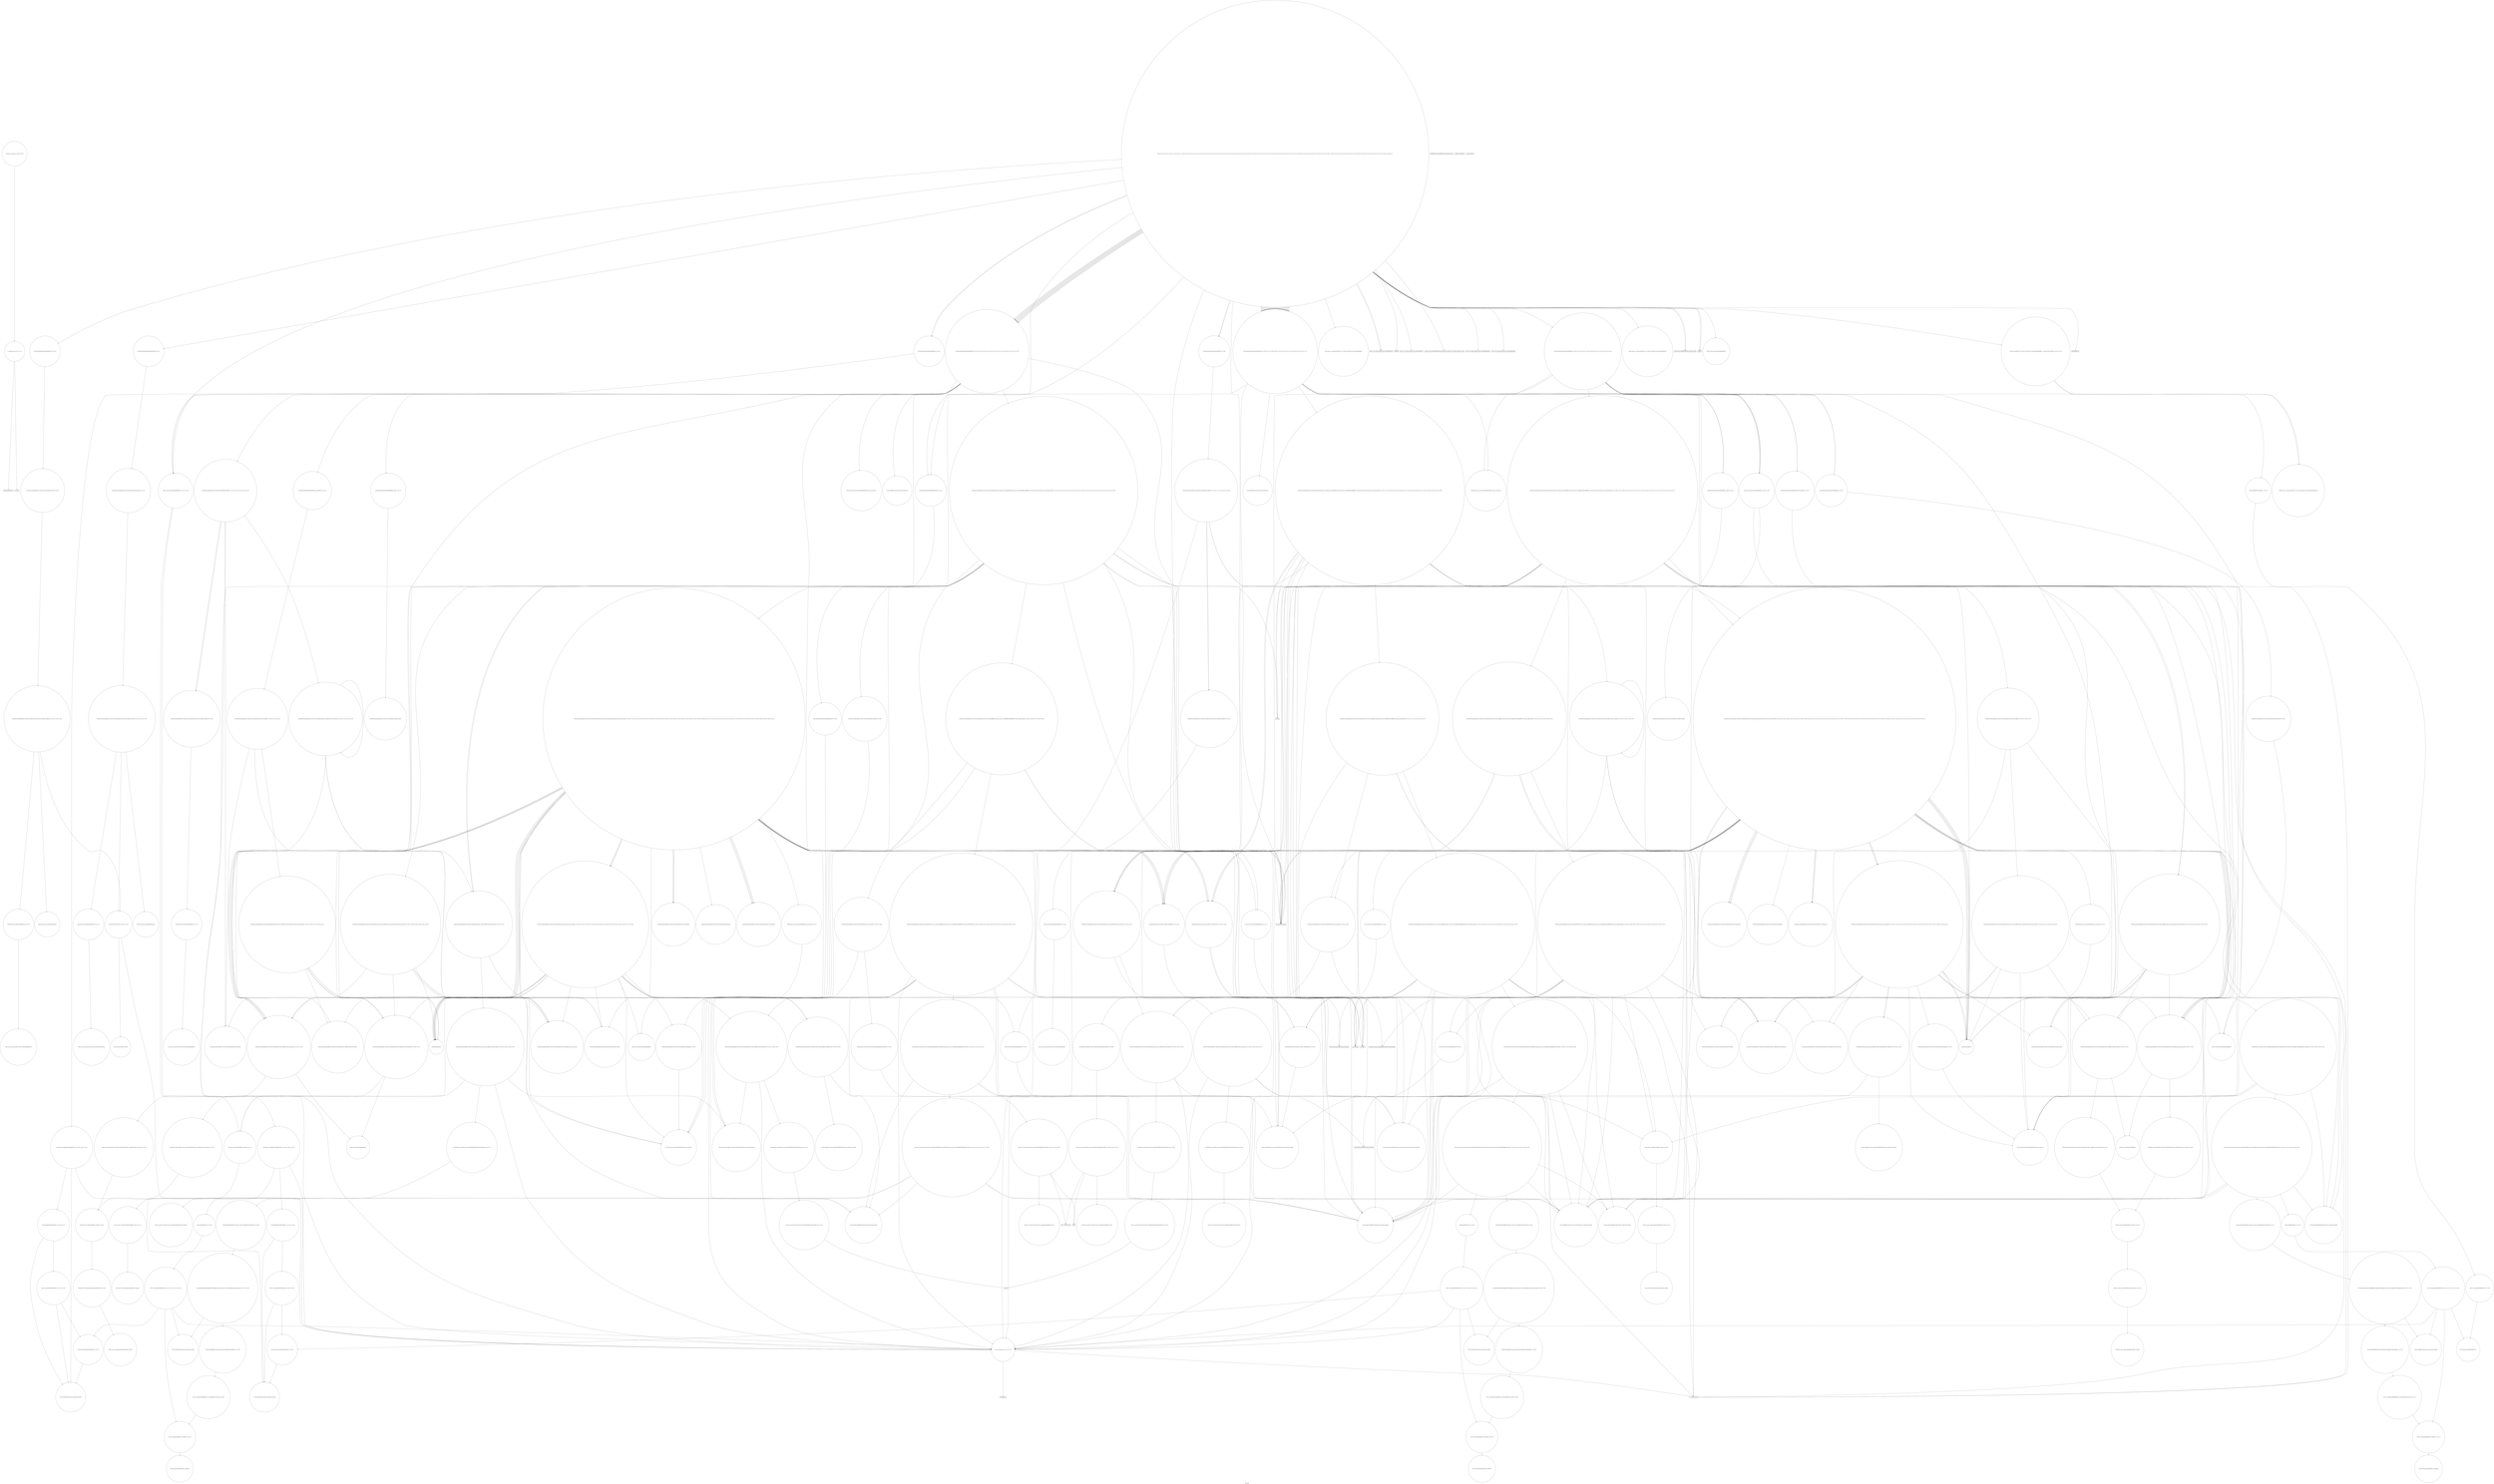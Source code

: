 digraph "Call Graph" {
	label="Call Graph";

	Node0x56373f6f1410 [shape=record,shape=circle,label="{__cxx_global_var_init|{<s0>1|<s1>2}}"];
	Node0x56373f6f1410:s0 -> Node0x56373f6f1490[color=black];
	Node0x56373f6f1410:s1 -> Node0x56373fbcb830[color=black];
	Node0x56373fbd30f0 [shape=record,shape=circle,label="{_ZNKSt4lessIiEclERKiS2_}"];
	Node0x56373fbccf30 [shape=record,shape=circle,label="{_ZNSt8_Rb_treeIcSt4pairIKciESt10_Select1stIS2_ESt4lessIcESaIS2_EE14_M_lower_boundEPSt13_Rb_tree_nodeIS2_EPSt18_Rb_tree_node_baseRS1_|{<s0>226|<s1>227|<s2>228|<s3>229|<s4>230}}"];
	Node0x56373fbccf30:s0 -> Node0x56373fbcd030[color=black];
	Node0x56373fbccf30:s1 -> Node0x56373fbcf450[color=black];
	Node0x56373fbccf30:s2 -> Node0x56373fbcead0[color=black];
	Node0x56373fbccf30:s3 -> Node0x56373fbcea50[color=black];
	Node0x56373fbccf30:s4 -> Node0x56373fbcd0b0[color=black];
	Node0x56373fbcbdb0 [shape=record,shape=circle,label="{_ZNSt3mapIciSt4lessIcESaISt4pairIKciEEEixERS3_|{<s0>94|<s1>95|<s2>96|<s3>97|<s4>98|<s5>99|<s6>100|<s7>101|<s8>102|<s9>103|<s10>104}}"];
	Node0x56373fbcbdb0:s0 -> Node0x56373fbcf250[color=black];
	Node0x56373fbcbdb0:s1 -> Node0x56373fbcf350[color=black];
	Node0x56373fbcbdb0:s2 -> Node0x56373fbcf2d0[color=black];
	Node0x56373fbcbdb0:s3 -> Node0x56373fbcf3d0[color=black];
	Node0x56373fbcbdb0:s4 -> Node0x56373fbcf4d0[color=black];
	Node0x56373fbcbdb0:s5 -> Node0x56373fbcf450[color=black];
	Node0x56373fbcbdb0:s6 -> Node0x56373fbcf5d0[color=black];
	Node0x56373fbcbdb0:s7 -> Node0x56373fbcf650[color=black];
	Node0x56373fbcbdb0:s8 -> Node0x56373fbcf550[color=black];
	Node0x56373fbcbdb0:s9 -> Node0x56373fbcc330[color=black];
	Node0x56373fbcbdb0:s10 -> Node0x56373fbcf4d0[color=black];
	Node0x56373fbcf7d0 [shape=record,shape=circle,label="{_ZNK9__gnu_cxx16__aligned_membufISt4pairIKiiEE7_M_addrEv}"];
	Node0x56373fbcd630 [shape=record,shape=circle,label="{_ZSt7forwardISt5tupleIJEEEOT_RNSt16remove_referenceIS2_E4typeE}"];
	Node0x56373fbcc4b0 [shape=record,shape=Mrecord,label="{_ZSt4endlIcSt11char_traitsIcEERSt13basic_ostreamIT_T0_ES6_}"];
	Node0x56373fbcfed0 [shape=record,shape=circle,label="{_ZNSt4pairIKiiEC2IJOiEJEEESt21piecewise_construct_tSt5tupleIJDpT_EES5_IJDpT0_EE|{<s0>520}}"];
	Node0x56373fbcfed0:s0 -> Node0x56373fbd0250[color=black];
	Node0x56373fbcdd30 [shape=record,shape=circle,label="{_ZN9__gnu_cxx13new_allocatorISt13_Rb_tree_nodeISt4pairIKciEEE9constructIS4_JRKSt21piecewise_construct_tSt5tupleIJRS3_EESB_IJEEEEEvPT_DpOT0_|{<s0>306|<s1>307|<s2>308|<s3>309|<s4>310}}"];
	Node0x56373fbcdd30:s0 -> Node0x56373fbcd530[color=black];
	Node0x56373fbcdd30:s1 -> Node0x56373fbcd5b0[color=black];
	Node0x56373fbcdd30:s2 -> Node0x56373fbcddb0[color=black];
	Node0x56373fbcdd30:s3 -> Node0x56373fbcd630[color=black];
	Node0x56373fbcdd30:s4 -> Node0x56373fbcde30[color=black];
	Node0x56373fbccbb0 [shape=record,shape=circle,label="{_ZNSt8_Rb_treeIiSt4pairIKiiESt10_Select1stIS2_ESt4lessIiESaIS2_EEC2Ev|{<s0>146}}"];
	Node0x56373fbccbb0:s0 -> Node0x56373fbccc30[color=black];
	Node0x56373fbd05d0 [shape=record,shape=circle,label="{_ZNSt8_Rb_treeIiSt4pairIKiiESt10_Select1stIS2_ESt4lessIiESaIS2_EE24_M_get_insert_unique_posERS1_|{<s0>534|<s1>535|<s2>536|<s3>537|<s4>538|<s5>539|<s6>540|<s7>541|<s8>542|<s9>543|<s10>544|<s11>545|<s12>546|<s13>547|<s14>548}}"];
	Node0x56373fbd05d0:s0 -> Node0x56373fbcdf50[color=black];
	Node0x56373fbd05d0:s1 -> Node0x56373fbd3470[color=black];
	Node0x56373fbd05d0:s2 -> Node0x56373fbd34f0[color=black];
	Node0x56373fbd05d0:s3 -> Node0x56373fbd30f0[color=black];
	Node0x56373fbd05d0:s4 -> Node0x56373fbce0d0[color=black];
	Node0x56373fbd05d0:s5 -> Node0x56373fbce050[color=black];
	Node0x56373fbd05d0:s6 -> Node0x56373fbd3570[color=black];
	Node0x56373fbd05d0:s7 -> Node0x56373fbd07d0[color=black];
	Node0x56373fbd05d0:s8 -> Node0x56373fbd2ff0[color=black];
	Node0x56373fbd05d0:s9 -> Node0x56373fbd0850[color=black];
	Node0x56373fbd05d0:s10 -> Node0x56373fbd06d0[color=black];
	Node0x56373fbd05d0:s11 -> Node0x56373fbd04d0[color=black];
	Node0x56373fbd05d0:s12 -> Node0x56373fbd30f0[color=black];
	Node0x56373fbd05d0:s13 -> Node0x56373fbd0850[color=black];
	Node0x56373fbd05d0:s14 -> Node0x56373fbd1ff0[color=black];
	Node0x56373fbd1c70 [shape=record,shape=circle,label="{_ZNSt8_Rb_treeIcSt4pairIKciESt10_Select1stIS2_ESt4lessIcESaIS2_EE12_M_rightmostEv}"];
	Node0x56373fbce2d0 [shape=record,shape=circle,label="{_ZNSt16allocator_traitsISaISt13_Rb_tree_nodeISt4pairIKiiEEEE7destroyIS3_EEvRS5_PT_|{<s0>170}}"];
	Node0x56373fbce2d0:s0 -> Node0x56373fbce450[color=black];
	Node0x56373fbd2370 [shape=record,shape=Mrecord,label="{_ZSt18_Rb_tree_incrementPSt18_Rb_tree_node_base}"];
	Node0x56373fbce9d0 [shape=record,shape=circle,label="{_ZNSt8_Rb_treeIcSt4pairIKciESt10_Select1stIS2_ESt4lessIcESaIS2_EE13_Rb_tree_implIS6_Lb1EED2Ev|{<s0>185}}"];
	Node0x56373fbce9d0:s0 -> Node0x56373fbcf0d0[color=black];
	Node0x56373fbd2a70 [shape=record,shape=circle,label="{_ZSt7forwardIOcEOT_RNSt16remove_referenceIS1_E4typeE}"];
	Node0x56373fbcf0d0 [shape=record,shape=circle,label="{_ZNSaISt13_Rb_tree_nodeISt4pairIKciEEED2Ev|{<s0>200}}"];
	Node0x56373fbcf0d0:s0 -> Node0x56373fbcf150[color=black];
	Node0x56373f6f1490 [shape=record,shape=Mrecord,label="{_ZNSt8ios_base4InitC1Ev}"];
	Node0x56373fbd3170 [shape=record,shape=circle,label="{_ZNSt8_Rb_treeIiSt4pairIKiiESt10_Select1stIS2_ESt4lessIiESaIS2_EE22_M_emplace_hint_uniqueIJRKSt21piecewise_construct_tSt5tupleIJOiEESD_IJEEEEESt17_Rb_tree_iteratorIS2_ESt23_Rb_tree_const_iteratorIS2_EDpOT_|{<s0>413|<s1>414|<s2>415|<s3>416|<s4>417|<s5>418|<s6>419|<s7>420|<s8>421|<s9>422|<s10>423|<s11>424|<s12>425|<s13>426|<s14>427|<s15>428}}"];
	Node0x56373fbd3170:s0 -> Node0x56373fbcd530[color=black];
	Node0x56373fbd3170:s1 -> Node0x56373fbcf950[color=black];
	Node0x56373fbd3170:s2 -> Node0x56373fbcd630[color=black];
	Node0x56373fbd3170:s3 -> Node0x56373fbcf8d0[color=black];
	Node0x56373fbd3170:s4 -> Node0x56373fbcc330[color=black];
	Node0x56373fbd3170:s5 -> Node0x56373fbd34f0[color=black];
	Node0x56373fbd3170:s6 -> Node0x56373fbcf9d0[color=black];
	Node0x56373fbd3170:s7 -> Node0x56373fbcfa50[color=black];
	Node0x56373fbd3170:s8 -> Node0x56373fbccab0[color=black];
	Node0x56373fbd3170:s9 -> Node0x56373fbce150[color=black];
	Node0x56373fbd3170:s10 -> Node0x56373fbcd7b0[color=black];
	Node0x56373fbd3170:s11 -> Node0x56373fbce150[color=black];
	Node0x56373fbd3170:s12 -> Node0x56373fbd3570[color=black];
	Node0x56373fbd3170:s13 -> Node0x56373fbcd830[color=black];
	Node0x56373fbd3170:s14 -> Node0x56373fbcd8b0[color=black];
	Node0x56373fbd3170:s15 -> Node0x56373fbcca30[color=black];
	Node0x56373fbccfb0 [shape=record,shape=circle,label="{_ZNSt8_Rb_treeIcSt4pairIKciESt10_Select1stIS2_ESt4lessIcESaIS2_EE6_M_endEv}"];
	Node0x56373fbcbe30 [shape=record,shape=circle,label="{_ZN9__gnu_cxx17__normal_iteratorIPcNSt7__cxx1112basic_stringIcSt11char_traitsIcESaIcEEEEppEv}"];
	Node0x56373fbcf850 [shape=record,shape=circle,label="{_ZNKSt8_Rb_treeIiSt4pairIKiiESt10_Select1stIS2_ESt4lessIiESaIS2_EE8key_compEv}"];
	Node0x56373fbcd6b0 [shape=record,shape=circle,label="{_ZNSt8_Rb_treeIcSt4pairIKciESt10_Select1stIS2_ESt4lessIcESaIS2_EE29_M_get_insert_hint_unique_posESt23_Rb_tree_const_iteratorIS2_ERS1_|{<s0>242|<s1>243|<s2>244|<s3>245|<s4>246|<s5>247|<s6>248|<s7>249|<s8>250|<s9>251|<s10>252|<s11>253|<s12>254|<s13>255|<s14>256|<s15>257|<s16>258|<s17>259|<s18>260|<s19>261|<s20>262|<s21>263|<s22>264|<s23>265|<s24>266|<s25>267|<s26>268|<s27>269|<s28>270|<s29>271|<s30>272|<s31>273|<s32>274|<s33>275|<s34>276|<s35>277|<s36>278}}"];
	Node0x56373fbcd6b0:s0 -> Node0x56373fbd1af0[color=black];
	Node0x56373fbcd6b0:s1 -> Node0x56373fbccfb0[color=black];
	Node0x56373fbcd6b0:s2 -> Node0x56373fbd1b70[color=black];
	Node0x56373fbcd6b0:s3 -> Node0x56373fbd1c70[color=black];
	Node0x56373fbcd6b0:s4 -> Node0x56373fbd1bf0[color=black];
	Node0x56373fbcd6b0:s5 -> Node0x56373fbcf450[color=black];
	Node0x56373fbcd6b0:s6 -> Node0x56373fbd1c70[color=black];
	Node0x56373fbcd6b0:s7 -> Node0x56373fbd1cf0[color=black];
	Node0x56373fbcd6b0:s8 -> Node0x56373fbd1d70[color=black];
	Node0x56373fbcd6b0:s9 -> Node0x56373fbd1bf0[color=black];
	Node0x56373fbcd6b0:s10 -> Node0x56373fbcf450[color=black];
	Node0x56373fbcd6b0:s11 -> Node0x56373fbcc330[color=black];
	Node0x56373fbcd6b0:s12 -> Node0x56373fbd1df0[color=black];
	Node0x56373fbcd6b0:s13 -> Node0x56373fbd1df0[color=black];
	Node0x56373fbcd6b0:s14 -> Node0x56373fbd1df0[color=black];
	Node0x56373fbcd6b0:s15 -> Node0x56373fbd1e70[color=black];
	Node0x56373fbcd6b0:s16 -> Node0x56373fbd1ef0[color=black];
	Node0x56373fbcd6b0:s17 -> Node0x56373fbd1bf0[color=black];
	Node0x56373fbcd6b0:s18 -> Node0x56373fbcf450[color=black];
	Node0x56373fbcd6b0:s19 -> Node0x56373fbcea50[color=black];
	Node0x56373fbcd6b0:s20 -> Node0x56373fbd1cf0[color=black];
	Node0x56373fbcd6b0:s21 -> Node0x56373fbd1e70[color=black];
	Node0x56373fbcd6b0:s22 -> Node0x56373fbd1d70[color=black];
	Node0x56373fbcd6b0:s23 -> Node0x56373fbd1bf0[color=black];
	Node0x56373fbcd6b0:s24 -> Node0x56373fbcf450[color=black];
	Node0x56373fbcd6b0:s25 -> Node0x56373fbcc330[color=black];
	Node0x56373fbcd6b0:s26 -> Node0x56373fbd1c70[color=black];
	Node0x56373fbcd6b0:s27 -> Node0x56373fbd1c70[color=black];
	Node0x56373fbcd6b0:s28 -> Node0x56373fbd1cf0[color=black];
	Node0x56373fbcd6b0:s29 -> Node0x56373fbd1f70[color=black];
	Node0x56373fbcd6b0:s30 -> Node0x56373fbd1bf0[color=black];
	Node0x56373fbcd6b0:s31 -> Node0x56373fbcf450[color=black];
	Node0x56373fbcd6b0:s32 -> Node0x56373fbcea50[color=black];
	Node0x56373fbcd6b0:s33 -> Node0x56373fbd1cf0[color=black];
	Node0x56373fbcd6b0:s34 -> Node0x56373fbd1e70[color=black];
	Node0x56373fbcd6b0:s35 -> Node0x56373fbd1d70[color=black];
	Node0x56373fbcd6b0:s36 -> Node0x56373fbd1ff0[color=black];
	Node0x56373fbcc530 [shape=record,shape=circle,label="{_ZNSt3mapIiiSt4lessIiESaISt4pairIKiiEEED2Ev|{<s0>135}}"];
	Node0x56373fbcc530:s0 -> Node0x56373fbcce30[color=black];
	Node0x56373fbcff50 [shape=record,shape=circle,label="{_ZNSt11_Tuple_implILm0EJOiEEC2EOS1_|{<s0>521|<s1>522|<s2>523|<s3>524}}"];
	Node0x56373fbcff50:s0 -> Node0x56373fbd0050[color=black];
	Node0x56373fbcff50:s1 -> Node0x56373fbcffd0[color=black];
	Node0x56373fbcff50:s2 -> Node0x56373fbd00d0[color=black];
	Node0x56373fbcff50:s3 -> Node0x56373fbcca30[color=black];
	Node0x56373fbcddb0 [shape=record,shape=circle,label="{_ZNSt5tupleIJRKcEEC2EOS2_|{<s0>311}}"];
	Node0x56373fbcddb0:s0 -> Node0x56373fbd16f0[color=black];
	Node0x56373fbccc30 [shape=record,shape=circle,label="{_ZNSt8_Rb_treeIiSt4pairIKiiESt10_Select1stIS2_ESt4lessIiESaIS2_EE13_Rb_tree_implIS6_Lb1EEC2Ev|{<s0>147|<s1>148|<s2>149}}"];
	Node0x56373fbccc30:s0 -> Node0x56373fbcccb0[color=black];
	Node0x56373fbccc30:s1 -> Node0x56373fbccd30[color=black];
	Node0x56373fbccc30:s2 -> Node0x56373fbcc8b0[color=black];
	Node0x56373fbd0650 [shape=record,shape=circle,label="{_ZNSt8_Rb_treeIiSt4pairIKiiESt10_Select1stIS2_ESt4lessIiESaIS2_EE11_M_leftmostEv}"];
	Node0x56373fbd1cf0 [shape=record,shape=circle,label="{_ZNSt4pairIPSt18_Rb_tree_node_baseS1_EC2IRS1_Lb1EEERKS1_OT_|{<s0>325}}"];
	Node0x56373fbd1cf0:s0 -> Node0x56373fbd20f0[color=black];
	Node0x56373fbce350 [shape=record,shape=circle,label="{_ZNSt8_Rb_treeIiSt4pairIKiiESt10_Select1stIS2_ESt4lessIiESaIS2_EE21_M_get_Node_allocatorEv}"];
	Node0x56373fbd23f0 [shape=record,shape=Mrecord,label="{_ZSt29_Rb_tree_insert_and_rebalancebPSt18_Rb_tree_node_baseS0_RS_}"];
	Node0x56373fbcea50 [shape=record,shape=circle,label="{_ZNSt8_Rb_treeIcSt4pairIKciESt10_Select1stIS2_ESt4lessIcESaIS2_EE8_S_rightEPSt18_Rb_tree_node_base}"];
	Node0x56373fbd2af0 [shape=record,shape=circle,label="{_ZNSt11_Tuple_implILm0EJOcEE7_M_headERS1_|{<s0>401}}"];
	Node0x56373fbd2af0:s0 -> Node0x56373fbd2bf0[color=black];
	Node0x56373fbcf150 [shape=record,shape=circle,label="{_ZN9__gnu_cxx13new_allocatorISt13_Rb_tree_nodeISt4pairIKciEEED2Ev}"];
	Node0x56373fbcb7b0 [shape=record,shape=Mrecord,label="{_ZNSt8ios_base4InitD1Ev}"];
	Node0x56373fbd31f0 [shape=record,shape=circle,label="{_ZNSt23_Rb_tree_const_iteratorISt4pairIKiiEEC2ERKSt17_Rb_tree_iteratorIS2_E}"];
	Node0x56373fbcd030 [shape=record,shape=circle,label="{_ZNSt8_Rb_treeIcSt4pairIKciESt10_Select1stIS2_ESt4lessIcESaIS2_EE6_S_keyEPKSt13_Rb_tree_nodeIS2_E|{<s0>231|<s1>232}}"];
	Node0x56373fbcd030:s0 -> Node0x56373fbcd1b0[color=black];
	Node0x56373fbcd030:s1 -> Node0x56373fbcd130[color=black];
	Node0x56373fbcbeb0 [shape=record,shape=circle,label="{_ZNSt3mapIiiSt4lessIiESaISt4pairIKiiEEEC2Ev|{<s0>105}}"];
	Node0x56373fbcbeb0:s0 -> Node0x56373fbccbb0[color=black];
	Node0x56373fbcf8d0 [shape=record,shape=circle,label="{_ZNSt8_Rb_treeIiSt4pairIKiiESt10_Select1stIS2_ESt4lessIiESaIS2_EE14_M_create_nodeIJRKSt21piecewise_construct_tSt5tupleIJOiEESD_IJEEEEEPSt13_Rb_tree_nodeIS2_EDpOT_|{<s0>445|<s1>446|<s2>447|<s3>448|<s4>449}}"];
	Node0x56373fbcf8d0:s0 -> Node0x56373fbcfad0[color=black];
	Node0x56373fbcf8d0:s1 -> Node0x56373fbcd530[color=black];
	Node0x56373fbcf8d0:s2 -> Node0x56373fbcf950[color=black];
	Node0x56373fbcf8d0:s3 -> Node0x56373fbcd630[color=black];
	Node0x56373fbcf8d0:s4 -> Node0x56373fbcfb50[color=black];
	Node0x56373fbcd730 [shape=record,shape=circle,label="{_ZNSt8_Rb_treeIcSt4pairIKciESt10_Select1stIS2_ESt4lessIcESaIS2_EE14_M_insert_nodeEPSt18_Rb_tree_node_baseSA_PSt13_Rb_tree_nodeIS2_E|{<s0>279|<s1>280|<s2>281|<s3>282|<s4>283|<s5>284}}"];
	Node0x56373fbcd730:s0 -> Node0x56373fbccfb0[color=black];
	Node0x56373fbcd730:s1 -> Node0x56373fbcd030[color=black];
	Node0x56373fbcd730:s2 -> Node0x56373fbd1bf0[color=black];
	Node0x56373fbcd730:s3 -> Node0x56373fbcf450[color=black];
	Node0x56373fbcd730:s4 -> Node0x56373fbd23f0[color=black];
	Node0x56373fbcd730:s5 -> Node0x56373fbcd0b0[color=black];
	Node0x56373fbcc5b0 [shape=record,shape=Mrecord,label="{_ZNSt7__cxx1112basic_stringIcSt11char_traitsIcESaIcEED1Ev}"];
	Node0x56373fbcffd0 [shape=record,shape=circle,label="{_ZSt7forwardIOiEOT_RNSt16remove_referenceIS1_E4typeE}"];
	Node0x56373fbcde30 [shape=record,shape=circle,label="{_ZNSt4pairIKciEC2IJRS0_EJEEESt21piecewise_construct_tSt5tupleIJDpT_EES5_IJDpT0_EE|{<s0>312}}"];
	Node0x56373fbcde30:s0 -> Node0x56373fbd1970[color=black];
	Node0x56373fbcccb0 [shape=record,shape=circle,label="{_ZNSaISt13_Rb_tree_nodeISt4pairIKiiEEEC2Ev|{<s0>150}}"];
	Node0x56373fbcccb0:s0 -> Node0x56373fbccdb0[color=black];
	Node0x56373fbd06d0 [shape=record,shape=circle,label="{_ZNSt17_Rb_tree_iteratorISt4pairIKiiEEmmEv|{<s0>549}}"];
	Node0x56373fbd06d0:s0 -> Node0x56373fbd22f0[color=black];
	Node0x56373fbd1d70 [shape=record,shape=circle,label="{_ZNSt8_Rb_treeIcSt4pairIKciESt10_Select1stIS2_ESt4lessIcESaIS2_EE24_M_get_insert_unique_posERS1_|{<s0>326|<s1>327|<s2>328|<s3>329|<s4>330|<s5>331|<s6>332|<s7>333|<s8>334|<s9>335|<s10>336|<s11>337|<s12>338|<s13>339|<s14>340}}"];
	Node0x56373fbd1d70:s0 -> Node0x56373fbce950[color=black];
	Node0x56373fbd1d70:s1 -> Node0x56373fbccfb0[color=black];
	Node0x56373fbd1d70:s2 -> Node0x56373fbcd030[color=black];
	Node0x56373fbd1d70:s3 -> Node0x56373fbcf450[color=black];
	Node0x56373fbd1d70:s4 -> Node0x56373fbcead0[color=black];
	Node0x56373fbd1d70:s5 -> Node0x56373fbcea50[color=black];
	Node0x56373fbd1d70:s6 -> Node0x56373fbcd0b0[color=black];
	Node0x56373fbd1d70:s7 -> Node0x56373fbd2170[color=black];
	Node0x56373fbd1d70:s8 -> Node0x56373fbcf2d0[color=black];
	Node0x56373fbd1d70:s9 -> Node0x56373fbd21f0[color=black];
	Node0x56373fbd1d70:s10 -> Node0x56373fbd1ef0[color=black];
	Node0x56373fbd1d70:s11 -> Node0x56373fbd1bf0[color=black];
	Node0x56373fbd1d70:s12 -> Node0x56373fbcf450[color=black];
	Node0x56373fbd1d70:s13 -> Node0x56373fbd21f0[color=black];
	Node0x56373fbd1d70:s14 -> Node0x56373fbd1ff0[color=black];
	Node0x56373fbce3d0 [shape=record,shape=circle,label="{_ZNSt13_Rb_tree_nodeISt4pairIKiiEE9_M_valptrEv|{<s0>171}}"];
	Node0x56373fbce3d0:s0 -> Node0x56373fbce4d0[color=black];
	Node0x56373fbd2470 [shape=record,shape=circle,label="{_ZNSt11_Tuple_implILm0EJRKcEEC2ES1_|{<s0>350}}"];
	Node0x56373fbd2470:s0 -> Node0x56373fbd1870[color=black];
	Node0x56373fbcead0 [shape=record,shape=circle,label="{_ZNSt8_Rb_treeIcSt4pairIKciESt10_Select1stIS2_ESt4lessIcESaIS2_EE7_S_leftEPSt18_Rb_tree_node_base}"];
	Node0x56373fbd2b70 [shape=record,shape=circle,label="{_ZNSt10_Head_baseILm0EOcLb0EEC2IcEEOT_|{<s0>402}}"];
	Node0x56373fbd2b70:s0 -> Node0x56373fbd2c70[color=black];
	Node0x56373fbcf1d0 [shape=record,shape=circle,label="{_ZNK9__gnu_cxx17__normal_iteratorIPcNSt7__cxx1112basic_stringIcSt11char_traitsIcESaIcEEEE4baseEv}"];
	Node0x56373fbcb830 [shape=record,shape=Mrecord,label="{__cxa_atexit}"];
	Node0x56373fbd3270 [shape=record,shape=circle,label="{_ZSt16forward_as_tupleIJiEESt5tupleIJDpOT_EES3_|{<s0>429|<s1>430|<s2>431}}"];
	Node0x56373fbd3270:s0 -> Node0x56373fbd01d0[color=black];
	Node0x56373fbd3270:s1 -> Node0x56373fbd0950[color=black];
	Node0x56373fbd3270:s2 -> Node0x56373fbcca30[color=black];
	Node0x56373fbcd0b0 [shape=record,shape=circle,label="{_ZNSt17_Rb_tree_iteratorISt4pairIKciEEC2EPSt18_Rb_tree_node_base}"];
	Node0x56373fbcbf30 [shape=record,shape=circle,label="{_ZNSt3mapIciSt4lessIcESaISt4pairIKciEEEixEOc|{<s0>106|<s1>107|<s2>108|<s3>109|<s4>110|<s5>111|<s6>112|<s7>113|<s8>114|<s9>115|<s10>116|<s11>117}}"];
	Node0x56373fbcbf30:s0 -> Node0x56373fbcf250[color=black];
	Node0x56373fbcbf30:s1 -> Node0x56373fbcf350[color=black];
	Node0x56373fbcbf30:s2 -> Node0x56373fbcf2d0[color=black];
	Node0x56373fbcbf30:s3 -> Node0x56373fbcf3d0[color=black];
	Node0x56373fbcbf30:s4 -> Node0x56373fbcf4d0[color=black];
	Node0x56373fbcbf30:s5 -> Node0x56373fbcf450[color=black];
	Node0x56373fbcbf30:s6 -> Node0x56373fbcf5d0[color=black];
	Node0x56373fbcbf30:s7 -> Node0x56373fbd25f0[color=black];
	Node0x56373fbcbf30:s8 -> Node0x56373fbd2570[color=black];
	Node0x56373fbcbf30:s9 -> Node0x56373fbd24f0[color=black];
	Node0x56373fbcbf30:s10 -> Node0x56373fbcc330[color=black];
	Node0x56373fbcbf30:s11 -> Node0x56373fbcf4d0[color=black];
	Node0x56373fbcf950 [shape=record,shape=circle,label="{_ZSt7forwardISt5tupleIJOiEEEOT_RNSt16remove_referenceIS3_E4typeE}"];
	Node0x56373fbcd7b0 [shape=record,shape=Mrecord,label="{__cxa_rethrow}"];
	Node0x56373fbcc630 [shape=record,shape=circle,label="{_ZNSt3mapIciSt4lessIcESaISt4pairIKciEEED2Ev|{<s0>136}}"];
	Node0x56373fbcc630:s0 -> Node0x56373fbce850[color=black];
	Node0x56373fbd0050 [shape=record,shape=circle,label="{_ZNSt11_Tuple_implILm0EJOiEE7_M_headERS1_|{<s0>525}}"];
	Node0x56373fbd0050:s0 -> Node0x56373fbd0150[color=black];
	Node0x56373fbd16f0 [shape=record,shape=circle,label="{_ZNSt11_Tuple_implILm0EJRKcEEC2EOS2_|{<s0>313|<s1>314|<s2>315|<s3>316}}"];
	Node0x56373fbd16f0:s0 -> Node0x56373fbd17f0[color=black];
	Node0x56373fbd16f0:s1 -> Node0x56373fbd1770[color=black];
	Node0x56373fbd16f0:s2 -> Node0x56373fbd1870[color=black];
	Node0x56373fbd16f0:s3 -> Node0x56373fbcca30[color=black];
	Node0x56373fbccd30 [shape=record,shape=circle,label="{_ZNSt20_Rb_tree_key_compareISt4lessIiEEC2Ev}"];
	Node0x56373fbd0750 [shape=record,shape=circle,label="{_ZNSt8_Rb_treeIiSt4pairIKiiESt10_Select1stIS2_ESt4lessIiESaIS2_EE8_S_valueEPKSt18_Rb_tree_node_base|{<s0>550}}"];
	Node0x56373fbd0750:s0 -> Node0x56373fbcf6d0[color=black];
	Node0x56373fbd1df0 [shape=record,shape=circle,label="{_ZNSt8_Rb_treeIcSt4pairIKciESt10_Select1stIS2_ESt4lessIcESaIS2_EE11_M_leftmostEv}"];
	Node0x56373fbce450 [shape=record,shape=circle,label="{_ZN9__gnu_cxx13new_allocatorISt13_Rb_tree_nodeISt4pairIKiiEEE7destroyIS4_EEvPT_}"];
	Node0x56373fbd24f0 [shape=record,shape=circle,label="{_ZNSt8_Rb_treeIcSt4pairIKciESt10_Select1stIS2_ESt4lessIcESaIS2_EE22_M_emplace_hint_uniqueIJRKSt21piecewise_construct_tSt5tupleIJOcEESD_IJEEEEESt17_Rb_tree_iteratorIS2_ESt23_Rb_tree_const_iteratorIS2_EDpOT_|{<s0>351|<s1>352|<s2>353|<s3>354|<s4>355|<s5>356|<s6>357|<s7>358|<s8>359|<s9>360|<s10>361|<s11>362|<s12>363|<s13>364|<s14>365|<s15>366}}"];
	Node0x56373fbd24f0:s0 -> Node0x56373fbcd530[color=black];
	Node0x56373fbd24f0:s1 -> Node0x56373fbd26f0[color=black];
	Node0x56373fbd24f0:s2 -> Node0x56373fbcd630[color=black];
	Node0x56373fbd24f0:s3 -> Node0x56373fbd2670[color=black];
	Node0x56373fbd24f0:s4 -> Node0x56373fbcc330[color=black];
	Node0x56373fbd24f0:s5 -> Node0x56373fbcd030[color=black];
	Node0x56373fbd24f0:s6 -> Node0x56373fbcd6b0[color=black];
	Node0x56373fbd24f0:s7 -> Node0x56373fbcd730[color=black];
	Node0x56373fbd24f0:s8 -> Node0x56373fbccab0[color=black];
	Node0x56373fbd24f0:s9 -> Node0x56373fbceb50[color=black];
	Node0x56373fbd24f0:s10 -> Node0x56373fbcd7b0[color=black];
	Node0x56373fbd24f0:s11 -> Node0x56373fbceb50[color=black];
	Node0x56373fbd24f0:s12 -> Node0x56373fbcd0b0[color=black];
	Node0x56373fbd24f0:s13 -> Node0x56373fbcd830[color=black];
	Node0x56373fbd24f0:s14 -> Node0x56373fbcd8b0[color=black];
	Node0x56373fbd24f0:s15 -> Node0x56373fbcca30[color=black];
	Node0x56373fbceb50 [shape=record,shape=circle,label="{_ZNSt8_Rb_treeIcSt4pairIKciESt10_Select1stIS2_ESt4lessIcESaIS2_EE12_M_drop_nodeEPSt13_Rb_tree_nodeIS2_E|{<s0>186|<s1>187}}"];
	Node0x56373fbceb50:s0 -> Node0x56373fbcebd0[color=black];
	Node0x56373fbceb50:s1 -> Node0x56373fbcec50[color=black];
	Node0x56373fbd2bf0 [shape=record,shape=circle,label="{_ZNSt10_Head_baseILm0EOcLb0EE7_M_headERS1_}"];
	Node0x56373fbcf250 [shape=record,shape=circle,label="{_ZNSt3mapIciSt4lessIcESaISt4pairIKciEEE11lower_boundERS3_|{<s0>201}}"];
	Node0x56373fbcf250:s0 -> Node0x56373fbcceb0[color=black];
	Node0x56373fbcb8b0 [shape=record,shape=circle,label="{main|{<s0>3|<s1>4|<s2>5|<s3>6|<s4>7|<s5>8|<s6>9|<s7>10|<s8>11|<s9>12|<s10>13|<s11>14|<s12>15|<s13>16|<s14>17|<s15>18|<s16>19|<s17>20|<s18>21|<s19>22|<s20>23|<s21>24|<s22>25|<s23>26|<s24>27|<s25>28|<s26>29|<s27>30|<s28>31|<s29>32|<s30>33|<s31>34|<s32>35|<s33>36|<s34>37|<s35>38|<s36>39|<s37>40|<s38>41|<s39>42|<s40>43|<s41>44|<s42>45|<s43>46|<s44>47|<s45>48|<s46>49|<s47>50|<s48>51|<s49>52|<s50>53|<s51>54|<s52>55|<s53>56|<s54>57|<s55>58|<s56>59|<s57>60|<s58>61|<s59>62|<s60>63|<s61>64|<s62>65|<s63>66|<s64>truncated...}}"];
	Node0x56373fbcb8b0:s0 -> Node0x56373fbcb930[color=black];
	Node0x56373fbcb8b0:s1 -> Node0x56373fbcb9b0[color=black];
	Node0x56373fbcb8b0:s2 -> Node0x56373fbcba30[color=black];
	Node0x56373fbcb8b0:s3 -> Node0x56373fbcbab0[color=black];
	Node0x56373fbcb8b0:s4 -> Node0x56373fbcbbb0[color=black];
	Node0x56373fbcb8b0:s5 -> Node0x56373fbcbc30[color=black];
	Node0x56373fbcb8b0:s6 -> Node0x56373fbcbcb0[color=black];
	Node0x56373fbcb8b0:s7 -> Node0x56373fbcbd30[color=black];
	Node0x56373fbcb8b0:s8 -> Node0x56373fbcbdb0[color=black];
	Node0x56373fbcb8b0:s9 -> Node0x56373fbcbe30[color=black];
	Node0x56373fbcb8b0:s10 -> Node0x56373fbcbeb0[color=black];
	Node0x56373fbcb8b0:s11 -> Node0x56373fbcbf30[color=black];
	Node0x56373fbcb8b0:s12 -> Node0x56373fbcbf30[color=black];
	Node0x56373fbcb8b0:s13 -> Node0x56373fbcbf30[color=black];
	Node0x56373fbcb8b0:s14 -> Node0x56373fbcbf30[color=black];
	Node0x56373fbcb8b0:s15 -> Node0x56373fbcbf30[color=black];
	Node0x56373fbcb8b0:s16 -> Node0x56373fbcbfb0[color=black];
	Node0x56373fbcb8b0:s17 -> Node0x56373fbcc530[color=black];
	Node0x56373fbcb8b0:s18 -> Node0x56373fbcbf30[color=black];
	Node0x56373fbcb8b0:s19 -> Node0x56373fbcbf30[color=black];
	Node0x56373fbcb8b0:s20 -> Node0x56373fbcbf30[color=black];
	Node0x56373fbcb8b0:s21 -> Node0x56373fbcbf30[color=black];
	Node0x56373fbcb8b0:s22 -> Node0x56373fbcbfb0[color=black];
	Node0x56373fbcb8b0:s23 -> Node0x56373fbcbf30[color=black];
	Node0x56373fbcb8b0:s24 -> Node0x56373fbcbf30[color=black];
	Node0x56373fbcb8b0:s25 -> Node0x56373fbcbf30[color=black];
	Node0x56373fbcb8b0:s26 -> Node0x56373fbcbf30[color=black];
	Node0x56373fbcb8b0:s27 -> Node0x56373fbcbf30[color=black];
	Node0x56373fbcb8b0:s28 -> Node0x56373fbcbfb0[color=black];
	Node0x56373fbcb8b0:s29 -> Node0x56373fbcbf30[color=black];
	Node0x56373fbcb8b0:s30 -> Node0x56373fbcbf30[color=black];
	Node0x56373fbcb8b0:s31 -> Node0x56373fbcbf30[color=black];
	Node0x56373fbcb8b0:s32 -> Node0x56373fbcbf30[color=black];
	Node0x56373fbcb8b0:s33 -> Node0x56373fbcbfb0[color=black];
	Node0x56373fbcb8b0:s34 -> Node0x56373fbcbf30[color=black];
	Node0x56373fbcb8b0:s35 -> Node0x56373fbcbf30[color=black];
	Node0x56373fbcb8b0:s36 -> Node0x56373fbcbf30[color=black];
	Node0x56373fbcb8b0:s37 -> Node0x56373fbcbf30[color=black];
	Node0x56373fbcb8b0:s38 -> Node0x56373fbcbfb0[color=black];
	Node0x56373fbcb8b0:s39 -> Node0x56373fbcbf30[color=black];
	Node0x56373fbcb8b0:s40 -> Node0x56373fbcbf30[color=black];
	Node0x56373fbcb8b0:s41 -> Node0x56373fbcbf30[color=black];
	Node0x56373fbcb8b0:s42 -> Node0x56373fbcbf30[color=black];
	Node0x56373fbcb8b0:s43 -> Node0x56373fbcbf30[color=black];
	Node0x56373fbcb8b0:s44 -> Node0x56373fbcbf30[color=black];
	Node0x56373fbcb8b0:s45 -> Node0x56373fbcbfb0[color=black];
	Node0x56373fbcb8b0:s46 -> Node0x56373fbcbf30[color=black];
	Node0x56373fbcb8b0:s47 -> Node0x56373fbcbf30[color=black];
	Node0x56373fbcb8b0:s48 -> Node0x56373fbcbf30[color=black];
	Node0x56373fbcb8b0:s49 -> Node0x56373fbcbf30[color=black];
	Node0x56373fbcb8b0:s50 -> Node0x56373fbcbf30[color=black];
	Node0x56373fbcb8b0:s51 -> Node0x56373fbcbf30[color=black];
	Node0x56373fbcb8b0:s52 -> Node0x56373fbcbfb0[color=black];
	Node0x56373fbcb8b0:s53 -> Node0x56373fbcbf30[color=black];
	Node0x56373fbcb8b0:s54 -> Node0x56373fbcbf30[color=black];
	Node0x56373fbcb8b0:s55 -> Node0x56373fbcbf30[color=black];
	Node0x56373fbcb8b0:s56 -> Node0x56373fbcbf30[color=black];
	Node0x56373fbcb8b0:s57 -> Node0x56373fbcbf30[color=black];
	Node0x56373fbcb8b0:s58 -> Node0x56373fbcbfb0[color=black];
	Node0x56373fbcb8b0:s59 -> Node0x56373fbcbf30[color=black];
	Node0x56373fbcb8b0:s60 -> Node0x56373fbcbf30[color=black];
	Node0x56373fbcb8b0:s61 -> Node0x56373fbcbf30[color=black];
	Node0x56373fbcb8b0:s62 -> Node0x56373fbcbf30[color=black];
	Node0x56373fbcb8b0:s63 -> Node0x56373fbcbf30[color=black];
	Node0x56373fbcb8b0:s64 -> Node0x56373fbcbf30[color=black];
	Node0x56373fbcb8b0:s64 -> Node0x56373fbcbfb0[color=black];
	Node0x56373fbcb8b0:s64 -> Node0x56373fbcbf30[color=black];
	Node0x56373fbcb8b0:s64 -> Node0x56373fbcbf30[color=black];
	Node0x56373fbcb8b0:s64 -> Node0x56373fbcbf30[color=black];
	Node0x56373fbcb8b0:s64 -> Node0x56373fbcbf30[color=black];
	Node0x56373fbcb8b0:s64 -> Node0x56373fbcbf30[color=black];
	Node0x56373fbcb8b0:s64 -> Node0x56373fbcbfb0[color=black];
	Node0x56373fbcb8b0:s64 -> Node0x56373fbcc030[color=black];
	Node0x56373fbcb8b0:s64 -> Node0x56373fbcc0b0[color=black];
	Node0x56373fbcb8b0:s64 -> Node0x56373fbcc030[color=black];
	Node0x56373fbcb8b0:s64 -> Node0x56373fbcc130[color=black];
	Node0x56373fbcb8b0:s64 -> Node0x56373fbcc1b0[color=black];
	Node0x56373fbcb8b0:s64 -> Node0x56373fbcc230[color=black];
	Node0x56373fbcb8b0:s64 -> Node0x56373fbcc2b0[color=black];
	Node0x56373fbcb8b0:s64 -> Node0x56373fbcc330[color=black];
	Node0x56373fbcb8b0:s64 -> Node0x56373fbcc0b0[color=black];
	Node0x56373fbcb8b0:s64 -> Node0x56373fbcc3b0[color=black];
	Node0x56373fbcb8b0:s64 -> Node0x56373fbcc430[color=black];
	Node0x56373fbcb8b0:s64 -> Node0x56373fbcc530[color=black];
	Node0x56373fbcb8b0:s64 -> Node0x56373fbcc5b0[color=black];
	Node0x56373fbcb8b0:s64 -> Node0x56373fbcc630[color=black];
	Node0x56373fbcb8b0:s64 -> Node0x56373fbcc5b0[color=black];
	Node0x56373fbcb8b0:s64 -> Node0x56373fbcc630[color=black];
	Node0x56373fbd32f0 [shape=record,shape=circle,label="{_ZSt4moveIRiEONSt16remove_referenceIT_E4typeEOS2_}"];
	Node0x56373fbcd130 [shape=record,shape=circle,label="{_ZNKSt10_Select1stISt4pairIKciEEclERKS2_}"];
	Node0x56373fbcbfb0 [shape=record,shape=circle,label="{_ZNSt3mapIiiSt4lessIiESaISt4pairIKiiEEEixEOi|{<s0>118|<s1>119|<s2>120|<s3>121|<s4>122|<s5>123|<s6>124|<s7>125|<s8>126|<s9>127|<s10>128|<s11>129}}"];
	Node0x56373fbcbfb0:s0 -> Node0x56373fbd2f70[color=black];
	Node0x56373fbcbfb0:s1 -> Node0x56373fbcc1b0[color=black];
	Node0x56373fbcbfb0:s2 -> Node0x56373fbd2ff0[color=black];
	Node0x56373fbcbfb0:s3 -> Node0x56373fbd3070[color=black];
	Node0x56373fbcbfb0:s4 -> Node0x56373fbcc2b0[color=black];
	Node0x56373fbcbfb0:s5 -> Node0x56373fbd30f0[color=black];
	Node0x56373fbcbfb0:s6 -> Node0x56373fbd31f0[color=black];
	Node0x56373fbcbfb0:s7 -> Node0x56373fbd32f0[color=black];
	Node0x56373fbcbfb0:s8 -> Node0x56373fbd3270[color=black];
	Node0x56373fbcbfb0:s9 -> Node0x56373fbd3170[color=black];
	Node0x56373fbcbfb0:s10 -> Node0x56373fbcc330[color=black];
	Node0x56373fbcbfb0:s11 -> Node0x56373fbcc2b0[color=black];
	Node0x56373fbcf9d0 [shape=record,shape=circle,label="{_ZNSt8_Rb_treeIiSt4pairIKiiESt10_Select1stIS2_ESt4lessIiESaIS2_EE29_M_get_insert_hint_unique_posESt23_Rb_tree_const_iteratorIS2_ERS1_|{<s0>450|<s1>451|<s2>452|<s3>453|<s4>454|<s5>455|<s6>456|<s7>457|<s8>458|<s9>459|<s10>460|<s11>461|<s12>462|<s13>463|<s14>464|<s15>465|<s16>466|<s17>467|<s18>468|<s19>469|<s20>470|<s21>471|<s22>472|<s23>473|<s24>474|<s25>475|<s26>476|<s27>477|<s28>478|<s29>479|<s30>480|<s31>481|<s32>482|<s33>483|<s34>484|<s35>485|<s36>486}}"];
	Node0x56373fbcf9d0:s0 -> Node0x56373fbd03d0[color=black];
	Node0x56373fbcf9d0:s1 -> Node0x56373fbd3470[color=black];
	Node0x56373fbcf9d0:s2 -> Node0x56373fbd0450[color=black];
	Node0x56373fbcf9d0:s3 -> Node0x56373fbd0550[color=black];
	Node0x56373fbcf9d0:s4 -> Node0x56373fbd04d0[color=black];
	Node0x56373fbcf9d0:s5 -> Node0x56373fbd30f0[color=black];
	Node0x56373fbcf9d0:s6 -> Node0x56373fbd0550[color=black];
	Node0x56373fbcf9d0:s7 -> Node0x56373fbd1cf0[color=black];
	Node0x56373fbcf9d0:s8 -> Node0x56373fbd05d0[color=black];
	Node0x56373fbcf9d0:s9 -> Node0x56373fbd04d0[color=black];
	Node0x56373fbcf9d0:s10 -> Node0x56373fbd30f0[color=black];
	Node0x56373fbcf9d0:s11 -> Node0x56373fbcc330[color=black];
	Node0x56373fbcf9d0:s12 -> Node0x56373fbd0650[color=black];
	Node0x56373fbcf9d0:s13 -> Node0x56373fbd0650[color=black];
	Node0x56373fbcf9d0:s14 -> Node0x56373fbd0650[color=black];
	Node0x56373fbcf9d0:s15 -> Node0x56373fbd1e70[color=black];
	Node0x56373fbcf9d0:s16 -> Node0x56373fbd06d0[color=black];
	Node0x56373fbcf9d0:s17 -> Node0x56373fbd04d0[color=black];
	Node0x56373fbcf9d0:s18 -> Node0x56373fbd30f0[color=black];
	Node0x56373fbcf9d0:s19 -> Node0x56373fbce050[color=black];
	Node0x56373fbcf9d0:s20 -> Node0x56373fbd1cf0[color=black];
	Node0x56373fbcf9d0:s21 -> Node0x56373fbd1e70[color=black];
	Node0x56373fbcf9d0:s22 -> Node0x56373fbd05d0[color=black];
	Node0x56373fbcf9d0:s23 -> Node0x56373fbd04d0[color=black];
	Node0x56373fbcf9d0:s24 -> Node0x56373fbd30f0[color=black];
	Node0x56373fbcf9d0:s25 -> Node0x56373fbcc330[color=black];
	Node0x56373fbcf9d0:s26 -> Node0x56373fbd0550[color=black];
	Node0x56373fbcf9d0:s27 -> Node0x56373fbd0550[color=black];
	Node0x56373fbcf9d0:s28 -> Node0x56373fbd1cf0[color=black];
	Node0x56373fbcf9d0:s29 -> Node0x56373fbcc3b0[color=black];
	Node0x56373fbcf9d0:s30 -> Node0x56373fbd04d0[color=black];
	Node0x56373fbcf9d0:s31 -> Node0x56373fbd30f0[color=black];
	Node0x56373fbcf9d0:s32 -> Node0x56373fbce050[color=black];
	Node0x56373fbcf9d0:s33 -> Node0x56373fbd1cf0[color=black];
	Node0x56373fbcf9d0:s34 -> Node0x56373fbd1e70[color=black];
	Node0x56373fbcf9d0:s35 -> Node0x56373fbd05d0[color=black];
	Node0x56373fbcf9d0:s36 -> Node0x56373fbd1ff0[color=black];
	Node0x56373fbcd830 [shape=record,shape=Mrecord,label="{__cxa_end_catch}"];
	Node0x56373fbcc6b0 [shape=record,shape=circle,label="{_ZNSt8_Rb_treeIcSt4pairIKciESt10_Select1stIS2_ESt4lessIcESaIS2_EEC2Ev|{<s0>137}}"];
	Node0x56373fbcc6b0:s0 -> Node0x56373fbcc730[color=black];
	Node0x56373fbd00d0 [shape=record,shape=circle,label="{_ZNSt10_Head_baseILm0EOiLb0EEC2IiEEOT_|{<s0>526}}"];
	Node0x56373fbd00d0:s0 -> Node0x56373fbd01d0[color=black];
	Node0x56373fbd1770 [shape=record,shape=circle,label="{_ZSt7forwardIRKcEOT_RNSt16remove_referenceIS2_E4typeE}"];
	Node0x56373fbccdb0 [shape=record,shape=circle,label="{_ZN9__gnu_cxx13new_allocatorISt13_Rb_tree_nodeISt4pairIKiiEEEC2Ev}"];
	Node0x56373fbd07d0 [shape=record,shape=circle,label="{_ZNSt8_Rb_treeIiSt4pairIKiiESt10_Select1stIS2_ESt4lessIiESaIS2_EE5beginEv|{<s0>551}}"];
	Node0x56373fbd07d0:s0 -> Node0x56373fbd3570[color=black];
	Node0x56373fbd1e70 [shape=record,shape=circle,label="{_ZNSt4pairIPSt18_Rb_tree_node_baseS1_EC2IRS1_S4_Lb1EEEOT_OT0_|{<s0>341|<s1>342}}"];
	Node0x56373fbd1e70:s0 -> Node0x56373fbd20f0[color=black];
	Node0x56373fbd1e70:s1 -> Node0x56373fbd20f0[color=black];
	Node0x56373fbce4d0 [shape=record,shape=circle,label="{_ZN9__gnu_cxx16__aligned_membufISt4pairIKiiEE6_M_ptrEv|{<s0>172}}"];
	Node0x56373fbce4d0:s0 -> Node0x56373fbce550[color=black];
	Node0x56373fbd2570 [shape=record,shape=circle,label="{_ZSt16forward_as_tupleIJcEESt5tupleIJDpOT_EES3_|{<s0>367|<s1>368|<s2>369}}"];
	Node0x56373fbd2570:s0 -> Node0x56373fbd2c70[color=black];
	Node0x56373fbd2570:s1 -> Node0x56373fbd2e70[color=black];
	Node0x56373fbd2570:s2 -> Node0x56373fbcca30[color=black];
	Node0x56373fbcebd0 [shape=record,shape=circle,label="{_ZNSt8_Rb_treeIcSt4pairIKciESt10_Select1stIS2_ESt4lessIcESaIS2_EE15_M_destroy_nodeEPSt13_Rb_tree_nodeIS2_E|{<s0>188|<s1>189|<s2>190|<s3>191}}"];
	Node0x56373fbcebd0:s0 -> Node0x56373fbced50[color=black];
	Node0x56373fbcebd0:s1 -> Node0x56373fbcedd0[color=black];
	Node0x56373fbcebd0:s2 -> Node0x56373fbcecd0[color=black];
	Node0x56373fbcebd0:s3 -> Node0x56373fbcca30[color=black];
	Node0x56373fbd2c70 [shape=record,shape=circle,label="{_ZSt7forwardIcEOT_RNSt16remove_referenceIS0_E4typeE}"];
	Node0x56373fbcf2d0 [shape=record,shape=circle,label="{_ZNKSt17_Rb_tree_iteratorISt4pairIKciEEeqERKS3_}"];
	Node0x56373fbcb930 [shape=record,shape=Mrecord,label="{_ZNSirsERi}"];
	Node0x56373fbd3370 [shape=record,shape=circle,label="{_ZNSt8_Rb_treeIiSt4pairIKiiESt10_Select1stIS2_ESt4lessIiESaIS2_EE11lower_boundERS1_|{<s0>432|<s1>433|<s2>434}}"];
	Node0x56373fbd3370:s0 -> Node0x56373fbcdf50[color=black];
	Node0x56373fbd3370:s1 -> Node0x56373fbd3470[color=black];
	Node0x56373fbd3370:s2 -> Node0x56373fbd33f0[color=black];
	Node0x56373fbcd1b0 [shape=record,shape=circle,label="{_ZNSt8_Rb_treeIcSt4pairIKciESt10_Select1stIS2_ESt4lessIcESaIS2_EE8_S_valueEPKSt13_Rb_tree_nodeIS2_E|{<s0>233}}"];
	Node0x56373fbcd1b0:s0 -> Node0x56373fbcd230[color=black];
	Node0x56373fbcc030 [shape=record,shape=Mrecord,label="{_ZStlsISt11char_traitsIcEERSt13basic_ostreamIcT_ES5_PKc}"];
	Node0x56373fbcfa50 [shape=record,shape=circle,label="{_ZNSt8_Rb_treeIiSt4pairIKiiESt10_Select1stIS2_ESt4lessIiESaIS2_EE14_M_insert_nodeEPSt18_Rb_tree_node_baseSA_PSt13_Rb_tree_nodeIS2_E|{<s0>487|<s1>488|<s2>489|<s3>490|<s4>491|<s5>492}}"];
	Node0x56373fbcfa50:s0 -> Node0x56373fbd3470[color=black];
	Node0x56373fbcfa50:s1 -> Node0x56373fbd34f0[color=black];
	Node0x56373fbcfa50:s2 -> Node0x56373fbd04d0[color=black];
	Node0x56373fbcfa50:s3 -> Node0x56373fbd30f0[color=black];
	Node0x56373fbcfa50:s4 -> Node0x56373fbd23f0[color=black];
	Node0x56373fbcfa50:s5 -> Node0x56373fbd3570[color=black];
	Node0x56373fbcd8b0 [shape=record,shape=Mrecord,label="{llvm.trap}"];
	Node0x56373fbcc730 [shape=record,shape=circle,label="{_ZNSt8_Rb_treeIcSt4pairIKciESt10_Select1stIS2_ESt4lessIcESaIS2_EE13_Rb_tree_implIS6_Lb1EEC2Ev|{<s0>138|<s1>139|<s2>140}}"];
	Node0x56373fbcc730:s0 -> Node0x56373fbcc7b0[color=black];
	Node0x56373fbcc730:s1 -> Node0x56373fbcc830[color=black];
	Node0x56373fbcc730:s2 -> Node0x56373fbcc8b0[color=black];
	Node0x56373fbd0150 [shape=record,shape=circle,label="{_ZNSt10_Head_baseILm0EOiLb0EE7_M_headERS1_}"];
	Node0x56373fbd17f0 [shape=record,shape=circle,label="{_ZNSt11_Tuple_implILm0EJRKcEE7_M_headERS2_|{<s0>317}}"];
	Node0x56373fbd17f0:s0 -> Node0x56373fbd18f0[color=black];
	Node0x56373fbcce30 [shape=record,shape=circle,label="{_ZNSt8_Rb_treeIiSt4pairIKiiESt10_Select1stIS2_ESt4lessIiESaIS2_EED2Ev|{<s0>151|<s1>152|<s2>153|<s3>154|<s4>155}}"];
	Node0x56373fbcce30:s0 -> Node0x56373fbcdf50[color=black];
	Node0x56373fbcce30:s1 -> Node0x56373fbcded0[color=black];
	Node0x56373fbcce30:s2 -> Node0x56373fbcdfd0[color=black];
	Node0x56373fbcce30:s3 -> Node0x56373fbcdfd0[color=black];
	Node0x56373fbcce30:s4 -> Node0x56373fbcca30[color=black];
	Node0x56373fbd0850 [shape=record,shape=circle,label="{_ZNSt4pairIPSt18_Rb_tree_node_baseS1_EC2IRPSt13_Rb_tree_nodeIS_IKiiEERS1_Lb1EEEOT_OT0_|{<s0>552|<s1>553}}"];
	Node0x56373fbd0850:s0 -> Node0x56373fbd08d0[color=black];
	Node0x56373fbd0850:s1 -> Node0x56373fbd20f0[color=black];
	Node0x56373fbd1ef0 [shape=record,shape=circle,label="{_ZNSt17_Rb_tree_iteratorISt4pairIKciEEmmEv|{<s0>343}}"];
	Node0x56373fbd1ef0:s0 -> Node0x56373fbd22f0[color=black];
	Node0x56373fbce550 [shape=record,shape=circle,label="{_ZN9__gnu_cxx16__aligned_membufISt4pairIKiiEE7_M_addrEv}"];
	Node0x56373fbd25f0 [shape=record,shape=circle,label="{_ZSt4moveIRcEONSt16remove_referenceIT_E4typeEOS2_}"];
	Node0x56373fbcec50 [shape=record,shape=circle,label="{_ZNSt8_Rb_treeIcSt4pairIKciESt10_Select1stIS2_ESt4lessIcESaIS2_EE11_M_put_nodeEPSt13_Rb_tree_nodeIS2_E|{<s0>192|<s1>193|<s2>194}}"];
	Node0x56373fbcec50:s0 -> Node0x56373fbced50[color=black];
	Node0x56373fbcec50:s1 -> Node0x56373fbcefd0[color=black];
	Node0x56373fbcec50:s2 -> Node0x56373fbcca30[color=black];
	Node0x56373fbd2cf0 [shape=record,shape=circle,label="{_ZNSt4pairIKciEC2IJOcEJLm0EEJEJEEERSt5tupleIJDpT_EERS4_IJDpT1_EESt12_Index_tupleIJXspT0_EEESD_IJXspT2_EEE|{<s0>403|<s1>404}}"];
	Node0x56373fbd2cf0:s0 -> Node0x56373fbd2d70[color=black];
	Node0x56373fbd2cf0:s1 -> Node0x56373fbd2a70[color=black];
	Node0x56373fbcf350 [shape=record,shape=circle,label="{_ZNSt3mapIciSt4lessIcESaISt4pairIKciEEE3endEv|{<s0>202}}"];
	Node0x56373fbcf350:s0 -> Node0x56373fbcd3b0[color=black];
	Node0x56373fbcb9b0 [shape=record,shape=circle,label="{_ZNSt3mapIciSt4lessIcESaISt4pairIKciEEEC2Ev|{<s0>91}}"];
	Node0x56373fbcb9b0:s0 -> Node0x56373fbcc6b0[color=black];
	Node0x56373fbd33f0 [shape=record,shape=circle,label="{_ZNSt8_Rb_treeIiSt4pairIKiiESt10_Select1stIS2_ESt4lessIiESaIS2_EE14_M_lower_boundEPSt13_Rb_tree_nodeIS2_EPSt18_Rb_tree_node_baseRS1_|{<s0>435|<s1>436|<s2>437|<s3>438|<s4>439}}"];
	Node0x56373fbd33f0:s0 -> Node0x56373fbd34f0[color=black];
	Node0x56373fbd33f0:s1 -> Node0x56373fbd30f0[color=black];
	Node0x56373fbd33f0:s2 -> Node0x56373fbce0d0[color=black];
	Node0x56373fbd33f0:s3 -> Node0x56373fbce050[color=black];
	Node0x56373fbd33f0:s4 -> Node0x56373fbd3570[color=black];
	Node0x56373fbcd230 [shape=record,shape=circle,label="{_ZNKSt13_Rb_tree_nodeISt4pairIKciEE9_M_valptrEv|{<s0>234}}"];
	Node0x56373fbcd230:s0 -> Node0x56373fbcd2b0[color=black];
	Node0x56373fbcc0b0 [shape=record,shape=Mrecord,label="{_ZNSolsEi}"];
	Node0x56373fbcfad0 [shape=record,shape=circle,label="{_ZNSt8_Rb_treeIiSt4pairIKiiESt10_Select1stIS2_ESt4lessIiESaIS2_EE11_M_get_nodeEv|{<s0>493|<s1>494}}"];
	Node0x56373fbcfad0:s0 -> Node0x56373fbce350[color=black];
	Node0x56373fbcfad0:s1 -> Node0x56373fbcfbd0[color=black];
	Node0x56373fbcd930 [shape=record,shape=circle,label="{_ZNSt8_Rb_treeIcSt4pairIKciESt10_Select1stIS2_ESt4lessIcESaIS2_EE11_M_get_nodeEv|{<s0>285|<s1>286}}"];
	Node0x56373fbcd930:s0 -> Node0x56373fbced50[color=black];
	Node0x56373fbcd930:s1 -> Node0x56373fbcda30[color=black];
	Node0x56373fbcc7b0 [shape=record,shape=circle,label="{_ZNSaISt13_Rb_tree_nodeISt4pairIKciEEEC2Ev|{<s0>141}}"];
	Node0x56373fbcc7b0:s0 -> Node0x56373fbcc930[color=black];
	Node0x56373fbd01d0 [shape=record,shape=circle,label="{_ZSt7forwardIiEOT_RNSt16remove_referenceIS0_E4typeE}"];
	Node0x56373fbd1870 [shape=record,shape=circle,label="{_ZNSt10_Head_baseILm0ERKcLb0EEC2ES1_}"];
	Node0x56373fbcded0 [shape=record,shape=circle,label="{_ZNSt8_Rb_treeIiSt4pairIKiiESt10_Select1stIS2_ESt4lessIiESaIS2_EE8_M_eraseEPSt13_Rb_tree_nodeIS2_E|{<s0>156|<s1>157|<s2>158|<s3>159}}"];
	Node0x56373fbcded0:s0 -> Node0x56373fbce050[color=black];
	Node0x56373fbcded0:s1 -> Node0x56373fbcded0[color=black];
	Node0x56373fbcded0:s2 -> Node0x56373fbce0d0[color=black];
	Node0x56373fbcded0:s3 -> Node0x56373fbce150[color=black];
	Node0x56373fbd08d0 [shape=record,shape=circle,label="{_ZSt7forwardIRPSt13_Rb_tree_nodeISt4pairIKiiEEEOT_RNSt16remove_referenceIS7_E4typeE}"];
	Node0x56373fbd1f70 [shape=record,shape=circle,label="{_ZNSt17_Rb_tree_iteratorISt4pairIKciEEppEv|{<s0>344}}"];
	Node0x56373fbd1f70:s0 -> Node0x56373fbd2370[color=black];
	Node0x56373fbce5d0 [shape=record,shape=circle,label="{_ZNSt16allocator_traitsISaISt13_Rb_tree_nodeISt4pairIKiiEEEE10deallocateERS5_PS4_m|{<s0>173}}"];
	Node0x56373fbce5d0:s0 -> Node0x56373fbce650[color=black];
	Node0x56373fbd2670 [shape=record,shape=circle,label="{_ZNSt8_Rb_treeIcSt4pairIKciESt10_Select1stIS2_ESt4lessIcESaIS2_EE14_M_create_nodeIJRKSt21piecewise_construct_tSt5tupleIJOcEESD_IJEEEEEPSt13_Rb_tree_nodeIS2_EDpOT_|{<s0>370|<s1>371|<s2>372|<s3>373|<s4>374}}"];
	Node0x56373fbd2670:s0 -> Node0x56373fbcd930[color=black];
	Node0x56373fbd2670:s1 -> Node0x56373fbcd530[color=black];
	Node0x56373fbd2670:s2 -> Node0x56373fbd26f0[color=black];
	Node0x56373fbd2670:s3 -> Node0x56373fbcd630[color=black];
	Node0x56373fbd2670:s4 -> Node0x56373fbd2770[color=black];
	Node0x56373fbcecd0 [shape=record,shape=circle,label="{_ZNSt16allocator_traitsISaISt13_Rb_tree_nodeISt4pairIKciEEEE7destroyIS3_EEvRS5_PT_|{<s0>195}}"];
	Node0x56373fbcecd0:s0 -> Node0x56373fbcee50[color=black];
	Node0x56373fbd2d70 [shape=record,shape=circle,label="{_ZSt3getILm0EJOcEERNSt13tuple_elementIXT_ESt5tupleIJDpT0_EEE4typeERS5_|{<s0>405}}"];
	Node0x56373fbd2d70:s0 -> Node0x56373fbd2df0[color=black];
	Node0x56373fbcf3d0 [shape=record,shape=circle,label="{_ZNKSt3mapIciSt4lessIcESaISt4pairIKciEEE8key_compEv|{<s0>203}}"];
	Node0x56373fbcf3d0:s0 -> Node0x56373fbcd430[color=black];
	Node0x56373fbcba30 [shape=record,shape=Mrecord,label="{_ZNSt7__cxx1112basic_stringIcSt11char_traitsIcESaIcEEC1Ev}"];
	Node0x56373fbd3470 [shape=record,shape=circle,label="{_ZNSt8_Rb_treeIiSt4pairIKiiESt10_Select1stIS2_ESt4lessIiESaIS2_EE6_M_endEv}"];
	Node0x56373fbcd2b0 [shape=record,shape=circle,label="{_ZNK9__gnu_cxx16__aligned_membufISt4pairIKciEE6_M_ptrEv|{<s0>235}}"];
	Node0x56373fbcd2b0:s0 -> Node0x56373fbcd330[color=black];
	Node0x56373fbcc130 [shape=record,shape=circle,label="{_ZNSt3mapIiiSt4lessIiESaISt4pairIKiiEEE5beginEv|{<s0>130}}"];
	Node0x56373fbcc130:s0 -> Node0x56373fbd07d0[color=black];
	Node0x56373fbcfb50 [shape=record,shape=circle,label="{_ZNSt8_Rb_treeIiSt4pairIKiiESt10_Select1stIS2_ESt4lessIiESaIS2_EE17_M_construct_nodeIJRKSt21piecewise_construct_tSt5tupleIJOiEESD_IJEEEEEvPSt13_Rb_tree_nodeIS2_EDpOT_|{<s0>495|<s1>496|<s2>497|<s3>498|<s4>499|<s5>500|<s6>501|<s7>502|<s8>503|<s9>504|<s10>505}}"];
	Node0x56373fbcfb50:s0 -> Node0x56373fbce350[color=black];
	Node0x56373fbcfb50:s1 -> Node0x56373fbce3d0[color=black];
	Node0x56373fbcfb50:s2 -> Node0x56373fbcd530[color=black];
	Node0x56373fbcfb50:s3 -> Node0x56373fbcf950[color=black];
	Node0x56373fbcfb50:s4 -> Node0x56373fbcd630[color=black];
	Node0x56373fbcfb50:s5 -> Node0x56373fbcfd50[color=black];
	Node0x56373fbcfb50:s6 -> Node0x56373fbccab0[color=black];
	Node0x56373fbcfb50:s7 -> Node0x56373fbce250[color=black];
	Node0x56373fbcfb50:s8 -> Node0x56373fbcd7b0[color=black];
	Node0x56373fbcfb50:s9 -> Node0x56373fbcd830[color=black];
	Node0x56373fbcfb50:s10 -> Node0x56373fbcca30[color=black];
	Node0x56373fbcd9b0 [shape=record,shape=circle,label="{_ZNSt8_Rb_treeIcSt4pairIKciESt10_Select1stIS2_ESt4lessIcESaIS2_EE17_M_construct_nodeIJRKSt21piecewise_construct_tSt5tupleIJRS1_EESD_IJEEEEEvPSt13_Rb_tree_nodeIS2_EDpOT_|{<s0>287|<s1>288|<s2>289|<s3>290|<s4>291|<s5>292|<s6>293|<s7>294|<s8>295|<s9>296|<s10>297}}"];
	Node0x56373fbcd9b0:s0 -> Node0x56373fbced50[color=black];
	Node0x56373fbcd9b0:s1 -> Node0x56373fbcedd0[color=black];
	Node0x56373fbcd9b0:s2 -> Node0x56373fbcd530[color=black];
	Node0x56373fbcd9b0:s3 -> Node0x56373fbcd5b0[color=black];
	Node0x56373fbcd9b0:s4 -> Node0x56373fbcd630[color=black];
	Node0x56373fbcd9b0:s5 -> Node0x56373fbcdcb0[color=black];
	Node0x56373fbcd9b0:s6 -> Node0x56373fbccab0[color=black];
	Node0x56373fbcd9b0:s7 -> Node0x56373fbcec50[color=black];
	Node0x56373fbcd9b0:s8 -> Node0x56373fbcd7b0[color=black];
	Node0x56373fbcd9b0:s9 -> Node0x56373fbcd830[color=black];
	Node0x56373fbcd9b0:s10 -> Node0x56373fbcca30[color=black];
	Node0x56373fbcc830 [shape=record,shape=circle,label="{_ZNSt20_Rb_tree_key_compareISt4lessIcEEC2Ev}"];
	Node0x56373fbd0250 [shape=record,shape=circle,label="{_ZNSt4pairIKiiEC2IJOiEJLm0EEJEJEEERSt5tupleIJDpT_EERS4_IJDpT1_EESt12_Index_tupleIJXspT0_EEESD_IJXspT2_EEE|{<s0>527|<s1>528}}"];
	Node0x56373fbd0250:s0 -> Node0x56373fbd02d0[color=black];
	Node0x56373fbd0250:s1 -> Node0x56373fbcffd0[color=black];
	Node0x56373fbd18f0 [shape=record,shape=circle,label="{_ZNSt10_Head_baseILm0ERKcLb0EE7_M_headERS2_}"];
	Node0x56373fbcdf50 [shape=record,shape=circle,label="{_ZNSt8_Rb_treeIiSt4pairIKiiESt10_Select1stIS2_ESt4lessIiESaIS2_EE8_M_beginEv}"];
	Node0x56373fbd0950 [shape=record,shape=circle,label="{_ZNSt5tupleIJOiEEC2IJiELb1EEEDpOT_|{<s0>554|<s1>555}}"];
	Node0x56373fbd0950:s0 -> Node0x56373fbd01d0[color=black];
	Node0x56373fbd0950:s1 -> Node0x56373fbd09d0[color=black];
	Node0x56373fbd1ff0 [shape=record,shape=circle,label="{_ZNSt4pairIPSt18_Rb_tree_node_baseS1_EC2IRS1_Lb1EEEOT_RKS1_|{<s0>345}}"];
	Node0x56373fbd1ff0:s0 -> Node0x56373fbd20f0[color=black];
	Node0x56373fbce650 [shape=record,shape=circle,label="{_ZN9__gnu_cxx13new_allocatorISt13_Rb_tree_nodeISt4pairIKiiEEE10deallocateEPS5_m|{<s0>174}}"];
	Node0x56373fbce650:s0 -> Node0x56373fbce6d0[color=black];
	Node0x56373fbd26f0 [shape=record,shape=circle,label="{_ZSt7forwardISt5tupleIJOcEEEOT_RNSt16remove_referenceIS3_E4typeE}"];
	Node0x56373fbced50 [shape=record,shape=circle,label="{_ZNSt8_Rb_treeIcSt4pairIKciESt10_Select1stIS2_ESt4lessIcESaIS2_EE21_M_get_Node_allocatorEv}"];
	Node0x56373fbd2df0 [shape=record,shape=circle,label="{_ZSt12__get_helperILm0EOcJEERT0_RSt11_Tuple_implIXT_EJS1_DpT1_EE|{<s0>406}}"];
	Node0x56373fbd2df0:s0 -> Node0x56373fbd2af0[color=black];
	Node0x56373fbcf450 [shape=record,shape=circle,label="{_ZNKSt4lessIcEclERKcS2_}"];
	Node0x56373fbcbab0 [shape=record,shape=Mrecord,label="{_ZStrsIcSt11char_traitsIcESaIcEERSt13basic_istreamIT_T0_ES7_RNSt7__cxx1112basic_stringIS4_S5_T1_EE}"];
	Node0x56373fbd34f0 [shape=record,shape=circle,label="{_ZNSt8_Rb_treeIiSt4pairIKiiESt10_Select1stIS2_ESt4lessIiESaIS2_EE6_S_keyEPKSt13_Rb_tree_nodeIS2_E|{<s0>440|<s1>441}}"];
	Node0x56373fbd34f0:s0 -> Node0x56373fbd3670[color=black];
	Node0x56373fbd34f0:s1 -> Node0x56373fbd35f0[color=black];
	Node0x56373fbcd330 [shape=record,shape=circle,label="{_ZNK9__gnu_cxx16__aligned_membufISt4pairIKciEE7_M_addrEv}"];
	Node0x56373fbcc1b0 [shape=record,shape=circle,label="{_ZNSt3mapIiiSt4lessIiESaISt4pairIKiiEEE3endEv|{<s0>131}}"];
	Node0x56373fbcc1b0:s0 -> Node0x56373fbd0a50[color=black];
	Node0x56373fbcfbd0 [shape=record,shape=circle,label="{_ZNSt16allocator_traitsISaISt13_Rb_tree_nodeISt4pairIKiiEEEE8allocateERS5_m|{<s0>506}}"];
	Node0x56373fbcfbd0:s0 -> Node0x56373fbcfc50[color=black];
	Node0x56373fbcda30 [shape=record,shape=circle,label="{_ZNSt16allocator_traitsISaISt13_Rb_tree_nodeISt4pairIKciEEEE8allocateERS5_m|{<s0>298}}"];
	Node0x56373fbcda30:s0 -> Node0x56373fbcdab0[color=black];
	Node0x56373fbcc8b0 [shape=record,shape=circle,label="{_ZNSt15_Rb_tree_headerC2Ev|{<s0>142|<s1>143}}"];
	Node0x56373fbcc8b0:s0 -> Node0x56373fbcc9b0[color=black];
	Node0x56373fbcc8b0:s1 -> Node0x56373fbcca30[color=black];
	Node0x56373fbd02d0 [shape=record,shape=circle,label="{_ZSt3getILm0EJOiEERNSt13tuple_elementIXT_ESt5tupleIJDpT0_EEE4typeERS5_|{<s0>529}}"];
	Node0x56373fbd02d0:s0 -> Node0x56373fbd0350[color=black];
	Node0x56373fbd1970 [shape=record,shape=circle,label="{_ZNSt4pairIKciEC2IJRS0_EJLm0EEJEJEEERSt5tupleIJDpT_EERS4_IJDpT1_EESt12_Index_tupleIJXspT0_EEESD_IJXspT2_EEE|{<s0>318|<s1>319}}"];
	Node0x56373fbd1970:s0 -> Node0x56373fbd19f0[color=black];
	Node0x56373fbd1970:s1 -> Node0x56373fbd1770[color=black];
	Node0x56373fbcdfd0 [shape=record,shape=circle,label="{_ZNSt8_Rb_treeIiSt4pairIKiiESt10_Select1stIS2_ESt4lessIiESaIS2_EE13_Rb_tree_implIS6_Lb1EED2Ev|{<s0>160}}"];
	Node0x56373fbcdfd0:s0 -> Node0x56373fbce750[color=black];
	Node0x56373fbd09d0 [shape=record,shape=circle,label="{_ZNSt11_Tuple_implILm0EJOiEEC2IiEEOT_|{<s0>556|<s1>557}}"];
	Node0x56373fbd09d0:s0 -> Node0x56373fbd01d0[color=black];
	Node0x56373fbd09d0:s1 -> Node0x56373fbd00d0[color=black];
	Node0x56373fbd2070 [shape=record,shape=circle,label="{_ZNSt8_Rb_treeIcSt4pairIKciESt10_Select1stIS2_ESt4lessIcESaIS2_EE8_S_valueEPKSt18_Rb_tree_node_base|{<s0>346}}"];
	Node0x56373fbd2070:s0 -> Node0x56373fbcd230[color=black];
	Node0x56373fbce6d0 [shape=record,shape=Mrecord,label="{_ZdlPv}"];
	Node0x56373fbd2770 [shape=record,shape=circle,label="{_ZNSt8_Rb_treeIcSt4pairIKciESt10_Select1stIS2_ESt4lessIcESaIS2_EE17_M_construct_nodeIJRKSt21piecewise_construct_tSt5tupleIJOcEESD_IJEEEEEvPSt13_Rb_tree_nodeIS2_EDpOT_|{<s0>375|<s1>376|<s2>377|<s3>378|<s4>379|<s5>380|<s6>381|<s7>382|<s8>383|<s9>384|<s10>385}}"];
	Node0x56373fbd2770:s0 -> Node0x56373fbced50[color=black];
	Node0x56373fbd2770:s1 -> Node0x56373fbcedd0[color=black];
	Node0x56373fbd2770:s2 -> Node0x56373fbcd530[color=black];
	Node0x56373fbd2770:s3 -> Node0x56373fbd26f0[color=black];
	Node0x56373fbd2770:s4 -> Node0x56373fbcd630[color=black];
	Node0x56373fbd2770:s5 -> Node0x56373fbd27f0[color=black];
	Node0x56373fbd2770:s6 -> Node0x56373fbccab0[color=black];
	Node0x56373fbd2770:s7 -> Node0x56373fbcec50[color=black];
	Node0x56373fbd2770:s8 -> Node0x56373fbcd7b0[color=black];
	Node0x56373fbd2770:s9 -> Node0x56373fbcd830[color=black];
	Node0x56373fbd2770:s10 -> Node0x56373fbcca30[color=black];
	Node0x56373fbcedd0 [shape=record,shape=circle,label="{_ZNSt13_Rb_tree_nodeISt4pairIKciEE9_M_valptrEv|{<s0>196}}"];
	Node0x56373fbcedd0:s0 -> Node0x56373fbceed0[color=black];
	Node0x56373fbd2e70 [shape=record,shape=circle,label="{_ZNSt5tupleIJOcEEC2IJcELb1EEEDpOT_|{<s0>407|<s1>408}}"];
	Node0x56373fbd2e70:s0 -> Node0x56373fbd2c70[color=black];
	Node0x56373fbd2e70:s1 -> Node0x56373fbd2ef0[color=black];
	Node0x56373fbcf4d0 [shape=record,shape=circle,label="{_ZNKSt17_Rb_tree_iteratorISt4pairIKciEEdeEv|{<s0>204|<s1>205}}"];
	Node0x56373fbcf4d0:s0 -> Node0x56373fbcedd0[color=black];
	Node0x56373fbcf4d0:s1 -> Node0x56373fbcca30[color=black];
	Node0x56373fbcbb30 [shape=record,shape=Mrecord,label="{__gxx_personality_v0}"];
	Node0x56373fbd3570 [shape=record,shape=circle,label="{_ZNSt17_Rb_tree_iteratorISt4pairIKiiEEC2EPSt18_Rb_tree_node_base}"];
	Node0x56373fbcd3b0 [shape=record,shape=circle,label="{_ZNSt8_Rb_treeIcSt4pairIKciESt10_Select1stIS2_ESt4lessIcESaIS2_EE3endEv|{<s0>236}}"];
	Node0x56373fbcd3b0:s0 -> Node0x56373fbcd0b0[color=black];
	Node0x56373fbcc230 [shape=record,shape=circle,label="{_ZNKSt17_Rb_tree_iteratorISt4pairIKiiEEneERKS3_}"];
	Node0x56373fbcfc50 [shape=record,shape=circle,label="{_ZN9__gnu_cxx13new_allocatorISt13_Rb_tree_nodeISt4pairIKiiEEE8allocateEmPKv|{<s0>507|<s1>508|<s2>509}}"];
	Node0x56373fbcfc50:s0 -> Node0x56373fbcfcd0[color=black];
	Node0x56373fbcfc50:s1 -> Node0x56373fbcdbb0[color=black];
	Node0x56373fbcfc50:s2 -> Node0x56373fbcdc30[color=black];
	Node0x56373fbcdab0 [shape=record,shape=circle,label="{_ZN9__gnu_cxx13new_allocatorISt13_Rb_tree_nodeISt4pairIKciEEE8allocateEmPKv|{<s0>299|<s1>300|<s2>301}}"];
	Node0x56373fbcdab0:s0 -> Node0x56373fbcdb30[color=black];
	Node0x56373fbcdab0:s1 -> Node0x56373fbcdbb0[color=black];
	Node0x56373fbcdab0:s2 -> Node0x56373fbcdc30[color=black];
	Node0x56373fbcc930 [shape=record,shape=circle,label="{_ZN9__gnu_cxx13new_allocatorISt13_Rb_tree_nodeISt4pairIKciEEEC2Ev}"];
	Node0x56373fbd0350 [shape=record,shape=circle,label="{_ZSt12__get_helperILm0EOiJEERT0_RSt11_Tuple_implIXT_EJS1_DpT1_EE|{<s0>530}}"];
	Node0x56373fbd0350:s0 -> Node0x56373fbd0050[color=black];
	Node0x56373fbd19f0 [shape=record,shape=circle,label="{_ZSt3getILm0EJRKcEERNSt13tuple_elementIXT_ESt5tupleIJDpT0_EEE4typeERS6_|{<s0>320}}"];
	Node0x56373fbd19f0:s0 -> Node0x56373fbd1a70[color=black];
	Node0x56373fbce050 [shape=record,shape=circle,label="{_ZNSt8_Rb_treeIiSt4pairIKiiESt10_Select1stIS2_ESt4lessIiESaIS2_EE8_S_rightEPSt18_Rb_tree_node_base}"];
	Node0x56373fbd0a50 [shape=record,shape=circle,label="{_ZNSt8_Rb_treeIiSt4pairIKiiESt10_Select1stIS2_ESt4lessIiESaIS2_EE3endEv|{<s0>558}}"];
	Node0x56373fbd0a50:s0 -> Node0x56373fbd3570[color=black];
	Node0x56373fbd20f0 [shape=record,shape=circle,label="{_ZSt7forwardIRPSt18_Rb_tree_node_baseEOT_RNSt16remove_referenceIS3_E4typeE}"];
	Node0x56373fbce750 [shape=record,shape=circle,label="{_ZNSaISt13_Rb_tree_nodeISt4pairIKiiEEED2Ev|{<s0>175}}"];
	Node0x56373fbce750:s0 -> Node0x56373fbce7d0[color=black];
	Node0x56373fbd27f0 [shape=record,shape=circle,label="{_ZNSt16allocator_traitsISaISt13_Rb_tree_nodeISt4pairIKciEEEE9constructIS3_JRKSt21piecewise_construct_tSt5tupleIJOcEESB_IJEEEEEvRS5_PT_DpOT0_|{<s0>386|<s1>387|<s2>388|<s3>389}}"];
	Node0x56373fbd27f0:s0 -> Node0x56373fbcd530[color=black];
	Node0x56373fbd27f0:s1 -> Node0x56373fbd26f0[color=black];
	Node0x56373fbd27f0:s2 -> Node0x56373fbcd630[color=black];
	Node0x56373fbd27f0:s3 -> Node0x56373fbd2870[color=black];
	Node0x56373fbcee50 [shape=record,shape=circle,label="{_ZN9__gnu_cxx13new_allocatorISt13_Rb_tree_nodeISt4pairIKciEEE7destroyIS4_EEvPT_}"];
	Node0x56373fbd2ef0 [shape=record,shape=circle,label="{_ZNSt11_Tuple_implILm0EJOcEEC2IcEEOT_|{<s0>409|<s1>410}}"];
	Node0x56373fbd2ef0:s0 -> Node0x56373fbd2c70[color=black];
	Node0x56373fbd2ef0:s1 -> Node0x56373fbd2b70[color=black];
	Node0x56373fbcf550 [shape=record,shape=circle,label="{_ZNSt8_Rb_treeIcSt4pairIKciESt10_Select1stIS2_ESt4lessIcESaIS2_EE22_M_emplace_hint_uniqueIJRKSt21piecewise_construct_tSt5tupleIJRS1_EESD_IJEEEEESt17_Rb_tree_iteratorIS2_ESt23_Rb_tree_const_iteratorIS2_EDpOT_|{<s0>206|<s1>207|<s2>208|<s3>209|<s4>210|<s5>211|<s6>212|<s7>213|<s8>214|<s9>215|<s10>216|<s11>217|<s12>218|<s13>219|<s14>220|<s15>221}}"];
	Node0x56373fbcf550:s0 -> Node0x56373fbcd530[color=black];
	Node0x56373fbcf550:s1 -> Node0x56373fbcd5b0[color=black];
	Node0x56373fbcf550:s2 -> Node0x56373fbcd630[color=black];
	Node0x56373fbcf550:s3 -> Node0x56373fbcd4b0[color=black];
	Node0x56373fbcf550:s4 -> Node0x56373fbcc330[color=black];
	Node0x56373fbcf550:s5 -> Node0x56373fbcd030[color=black];
	Node0x56373fbcf550:s6 -> Node0x56373fbcd6b0[color=black];
	Node0x56373fbcf550:s7 -> Node0x56373fbcd730[color=black];
	Node0x56373fbcf550:s8 -> Node0x56373fbccab0[color=black];
	Node0x56373fbcf550:s9 -> Node0x56373fbceb50[color=black];
	Node0x56373fbcf550:s10 -> Node0x56373fbcd7b0[color=black];
	Node0x56373fbcf550:s11 -> Node0x56373fbceb50[color=black];
	Node0x56373fbcf550:s12 -> Node0x56373fbcd0b0[color=black];
	Node0x56373fbcf550:s13 -> Node0x56373fbcd830[color=black];
	Node0x56373fbcf550:s14 -> Node0x56373fbcd8b0[color=black];
	Node0x56373fbcf550:s15 -> Node0x56373fbcca30[color=black];
	Node0x56373fbcbbb0 [shape=record,shape=Mrecord,label="{_ZNSt7__cxx1112basic_stringIcSt11char_traitsIcESaIcEE5beginEv}"];
	Node0x56373fbd35f0 [shape=record,shape=circle,label="{_ZNKSt10_Select1stISt4pairIKiiEEclERKS2_}"];
	Node0x56373fbcd430 [shape=record,shape=circle,label="{_ZNKSt8_Rb_treeIcSt4pairIKciESt10_Select1stIS2_ESt4lessIcESaIS2_EE8key_compEv}"];
	Node0x56373fbcc2b0 [shape=record,shape=circle,label="{_ZNKSt17_Rb_tree_iteratorISt4pairIKiiEEdeEv|{<s0>132|<s1>133}}"];
	Node0x56373fbcc2b0:s0 -> Node0x56373fbce3d0[color=black];
	Node0x56373fbcc2b0:s1 -> Node0x56373fbcca30[color=black];
	Node0x56373fbcfcd0 [shape=record,shape=circle,label="{_ZNK9__gnu_cxx13new_allocatorISt13_Rb_tree_nodeISt4pairIKiiEEE8max_sizeEv}"];
	Node0x56373fbcdb30 [shape=record,shape=circle,label="{_ZNK9__gnu_cxx13new_allocatorISt13_Rb_tree_nodeISt4pairIKciEEE8max_sizeEv}"];
	Node0x56373fbcc9b0 [shape=record,shape=circle,label="{_ZNSt15_Rb_tree_header8_M_resetEv}"];
	Node0x56373fbd03d0 [shape=record,shape=circle,label="{_ZNKSt23_Rb_tree_const_iteratorISt4pairIKiiEE13_M_const_castEv|{<s0>531}}"];
	Node0x56373fbd03d0:s0 -> Node0x56373fbd3570[color=black];
	Node0x56373fbd1a70 [shape=record,shape=circle,label="{_ZSt12__get_helperILm0ERKcJEERT0_RSt11_Tuple_implIXT_EJS2_DpT1_EE|{<s0>321}}"];
	Node0x56373fbd1a70:s0 -> Node0x56373fbd17f0[color=black];
	Node0x56373fbce0d0 [shape=record,shape=circle,label="{_ZNSt8_Rb_treeIiSt4pairIKiiESt10_Select1stIS2_ESt4lessIiESaIS2_EE7_S_leftEPSt18_Rb_tree_node_base}"];
	Node0x56373fbd0ad0 [shape=record,shape=circle,label="{_GLOBAL__sub_I_Ahyangyi_0_0.cpp|{<s0>559}}"];
	Node0x56373fbd0ad0:s0 -> Node0x56373f6f1410[color=black];
	Node0x56373fbd2170 [shape=record,shape=circle,label="{_ZNSt8_Rb_treeIcSt4pairIKciESt10_Select1stIS2_ESt4lessIcESaIS2_EE5beginEv|{<s0>347}}"];
	Node0x56373fbd2170:s0 -> Node0x56373fbcd0b0[color=black];
	Node0x56373fbce7d0 [shape=record,shape=circle,label="{_ZN9__gnu_cxx13new_allocatorISt13_Rb_tree_nodeISt4pairIKiiEEED2Ev}"];
	Node0x56373fbd2870 [shape=record,shape=circle,label="{_ZN9__gnu_cxx13new_allocatorISt13_Rb_tree_nodeISt4pairIKciEEE9constructIS4_JRKSt21piecewise_construct_tSt5tupleIJOcEESB_IJEEEEEvPT_DpOT0_|{<s0>390|<s1>391|<s2>392|<s3>393|<s4>394}}"];
	Node0x56373fbd2870:s0 -> Node0x56373fbcd530[color=black];
	Node0x56373fbd2870:s1 -> Node0x56373fbd26f0[color=black];
	Node0x56373fbd2870:s2 -> Node0x56373fbd28f0[color=black];
	Node0x56373fbd2870:s3 -> Node0x56373fbcd630[color=black];
	Node0x56373fbd2870:s4 -> Node0x56373fbd2970[color=black];
	Node0x56373fbceed0 [shape=record,shape=circle,label="{_ZN9__gnu_cxx16__aligned_membufISt4pairIKciEE6_M_ptrEv|{<s0>197}}"];
	Node0x56373fbceed0:s0 -> Node0x56373fbcef50[color=black];
	Node0x56373fbd2f70 [shape=record,shape=circle,label="{_ZNSt3mapIiiSt4lessIiESaISt4pairIKiiEEE11lower_boundERS3_|{<s0>411}}"];
	Node0x56373fbd2f70:s0 -> Node0x56373fbd3370[color=black];
	Node0x56373fbcf5d0 [shape=record,shape=circle,label="{_ZNSt23_Rb_tree_const_iteratorISt4pairIKciEEC2ERKSt17_Rb_tree_iteratorIS2_E}"];
	Node0x56373fbcbc30 [shape=record,shape=Mrecord,label="{_ZNSt7__cxx1112basic_stringIcSt11char_traitsIcESaIcEE3endEv}"];
	Node0x56373fbd3670 [shape=record,shape=circle,label="{_ZNSt8_Rb_treeIiSt4pairIKiiESt10_Select1stIS2_ESt4lessIiESaIS2_EE8_S_valueEPKSt13_Rb_tree_nodeIS2_E|{<s0>442}}"];
	Node0x56373fbd3670:s0 -> Node0x56373fbcf6d0[color=black];
	Node0x56373fbcd4b0 [shape=record,shape=circle,label="{_ZNSt8_Rb_treeIcSt4pairIKciESt10_Select1stIS2_ESt4lessIcESaIS2_EE14_M_create_nodeIJRKSt21piecewise_construct_tSt5tupleIJRS1_EESD_IJEEEEEPSt13_Rb_tree_nodeIS2_EDpOT_|{<s0>237|<s1>238|<s2>239|<s3>240|<s4>241}}"];
	Node0x56373fbcd4b0:s0 -> Node0x56373fbcd930[color=black];
	Node0x56373fbcd4b0:s1 -> Node0x56373fbcd530[color=black];
	Node0x56373fbcd4b0:s2 -> Node0x56373fbcd5b0[color=black];
	Node0x56373fbcd4b0:s3 -> Node0x56373fbcd630[color=black];
	Node0x56373fbcd4b0:s4 -> Node0x56373fbcd9b0[color=black];
	Node0x56373fbcc330 [shape=record,shape=Mrecord,label="{llvm.memcpy.p0i8.p0i8.i64}"];
	Node0x56373fbcfd50 [shape=record,shape=circle,label="{_ZNSt16allocator_traitsISaISt13_Rb_tree_nodeISt4pairIKiiEEEE9constructIS3_JRKSt21piecewise_construct_tSt5tupleIJOiEESB_IJEEEEEvRS5_PT_DpOT0_|{<s0>510|<s1>511|<s2>512|<s3>513}}"];
	Node0x56373fbcfd50:s0 -> Node0x56373fbcd530[color=black];
	Node0x56373fbcfd50:s1 -> Node0x56373fbcf950[color=black];
	Node0x56373fbcfd50:s2 -> Node0x56373fbcd630[color=black];
	Node0x56373fbcfd50:s3 -> Node0x56373fbcfdd0[color=black];
	Node0x56373fbcdbb0 [shape=record,shape=Mrecord,label="{_ZSt17__throw_bad_allocv}"];
	Node0x56373fbcca30 [shape=record,shape=circle,label="{__clang_call_terminate|{<s0>144|<s1>145}}"];
	Node0x56373fbcca30:s0 -> Node0x56373fbccab0[color=black];
	Node0x56373fbcca30:s1 -> Node0x56373fbccb30[color=black];
	Node0x56373fbd0450 [shape=record,shape=circle,label="{_ZNKSt8_Rb_treeIiSt4pairIKiiESt10_Select1stIS2_ESt4lessIiESaIS2_EE4sizeEv}"];
	Node0x56373fbd1af0 [shape=record,shape=circle,label="{_ZNKSt23_Rb_tree_const_iteratorISt4pairIKciEE13_M_const_castEv|{<s0>322}}"];
	Node0x56373fbd1af0:s0 -> Node0x56373fbcd0b0[color=black];
	Node0x56373fbce150 [shape=record,shape=circle,label="{_ZNSt8_Rb_treeIiSt4pairIKiiESt10_Select1stIS2_ESt4lessIiESaIS2_EE12_M_drop_nodeEPSt13_Rb_tree_nodeIS2_E|{<s0>161|<s1>162}}"];
	Node0x56373fbce150:s0 -> Node0x56373fbce1d0[color=black];
	Node0x56373fbce150:s1 -> Node0x56373fbce250[color=black];
	Node0x56373fbd21f0 [shape=record,shape=circle,label="{_ZNSt4pairIPSt18_Rb_tree_node_baseS1_EC2IRPSt13_Rb_tree_nodeIS_IKciEERS1_Lb1EEEOT_OT0_|{<s0>348|<s1>349}}"];
	Node0x56373fbd21f0:s0 -> Node0x56373fbd2270[color=black];
	Node0x56373fbd21f0:s1 -> Node0x56373fbd20f0[color=black];
	Node0x56373fbce850 [shape=record,shape=circle,label="{_ZNSt8_Rb_treeIcSt4pairIKciESt10_Select1stIS2_ESt4lessIcESaIS2_EED2Ev|{<s0>176|<s1>177|<s2>178|<s3>179|<s4>180}}"];
	Node0x56373fbce850:s0 -> Node0x56373fbce950[color=black];
	Node0x56373fbce850:s1 -> Node0x56373fbce8d0[color=black];
	Node0x56373fbce850:s2 -> Node0x56373fbce9d0[color=black];
	Node0x56373fbce850:s3 -> Node0x56373fbce9d0[color=black];
	Node0x56373fbce850:s4 -> Node0x56373fbcca30[color=black];
	Node0x56373fbd28f0 [shape=record,shape=circle,label="{_ZNSt5tupleIJOcEEC2EOS1_|{<s0>395}}"];
	Node0x56373fbd28f0:s0 -> Node0x56373fbd29f0[color=black];
	Node0x56373fbcef50 [shape=record,shape=circle,label="{_ZN9__gnu_cxx16__aligned_membufISt4pairIKciEE7_M_addrEv}"];
	Node0x56373fbd2ff0 [shape=record,shape=circle,label="{_ZNKSt17_Rb_tree_iteratorISt4pairIKiiEEeqERKS3_}"];
	Node0x56373fbcf650 [shape=record,shape=circle,label="{_ZNSt5tupleIJRKcEEC2IvLb1EEES1_|{<s0>222}}"];
	Node0x56373fbcf650:s0 -> Node0x56373fbd2470[color=black];
	Node0x56373fbcbcb0 [shape=record,shape=circle,label="{_ZN9__gnu_cxxneIPcNSt7__cxx1112basic_stringIcSt11char_traitsIcESaIcEEEEEbRKNS_17__normal_iteratorIT_T0_EESD_|{<s0>92|<s1>93}}"];
	Node0x56373fbcbcb0:s0 -> Node0x56373fbcf1d0[color=black];
	Node0x56373fbcbcb0:s1 -> Node0x56373fbcf1d0[color=black];
	Node0x56373fbcf6d0 [shape=record,shape=circle,label="{_ZNKSt13_Rb_tree_nodeISt4pairIKiiEE9_M_valptrEv|{<s0>443}}"];
	Node0x56373fbcf6d0:s0 -> Node0x56373fbcf750[color=black];
	Node0x56373fbcd530 [shape=record,shape=circle,label="{_ZSt7forwardIRKSt21piecewise_construct_tEOT_RNSt16remove_referenceIS3_E4typeE}"];
	Node0x56373fbcc3b0 [shape=record,shape=circle,label="{_ZNSt17_Rb_tree_iteratorISt4pairIKiiEEppEv|{<s0>134}}"];
	Node0x56373fbcc3b0:s0 -> Node0x56373fbd2370[color=black];
	Node0x56373fbcfdd0 [shape=record,shape=circle,label="{_ZN9__gnu_cxx13new_allocatorISt13_Rb_tree_nodeISt4pairIKiiEEE9constructIS4_JRKSt21piecewise_construct_tSt5tupleIJOiEESB_IJEEEEEvPT_DpOT0_|{<s0>514|<s1>515|<s2>516|<s3>517|<s4>518}}"];
	Node0x56373fbcfdd0:s0 -> Node0x56373fbcd530[color=black];
	Node0x56373fbcfdd0:s1 -> Node0x56373fbcf950[color=black];
	Node0x56373fbcfdd0:s2 -> Node0x56373fbcfe50[color=black];
	Node0x56373fbcfdd0:s3 -> Node0x56373fbcd630[color=black];
	Node0x56373fbcfdd0:s4 -> Node0x56373fbcfed0[color=black];
	Node0x56373fbcdc30 [shape=record,shape=Mrecord,label="{_Znwm}"];
	Node0x56373fbccab0 [shape=record,shape=Mrecord,label="{__cxa_begin_catch}"];
	Node0x56373fbd04d0 [shape=record,shape=circle,label="{_ZNSt8_Rb_treeIiSt4pairIKiiESt10_Select1stIS2_ESt4lessIiESaIS2_EE6_S_keyEPKSt18_Rb_tree_node_base|{<s0>532|<s1>533}}"];
	Node0x56373fbd04d0:s0 -> Node0x56373fbd0750[color=black];
	Node0x56373fbd04d0:s1 -> Node0x56373fbd35f0[color=black];
	Node0x56373fbd1b70 [shape=record,shape=circle,label="{_ZNKSt8_Rb_treeIcSt4pairIKciESt10_Select1stIS2_ESt4lessIcESaIS2_EE4sizeEv}"];
	Node0x56373fbce1d0 [shape=record,shape=circle,label="{_ZNSt8_Rb_treeIiSt4pairIKiiESt10_Select1stIS2_ESt4lessIiESaIS2_EE15_M_destroy_nodeEPSt13_Rb_tree_nodeIS2_E|{<s0>163|<s1>164|<s2>165|<s3>166}}"];
	Node0x56373fbce1d0:s0 -> Node0x56373fbce350[color=black];
	Node0x56373fbce1d0:s1 -> Node0x56373fbce3d0[color=black];
	Node0x56373fbce1d0:s2 -> Node0x56373fbce2d0[color=black];
	Node0x56373fbce1d0:s3 -> Node0x56373fbcca30[color=black];
	Node0x56373fbd2270 [shape=record,shape=circle,label="{_ZSt7forwardIRPSt13_Rb_tree_nodeISt4pairIKciEEEOT_RNSt16remove_referenceIS7_E4typeE}"];
	Node0x56373fbce8d0 [shape=record,shape=circle,label="{_ZNSt8_Rb_treeIcSt4pairIKciESt10_Select1stIS2_ESt4lessIcESaIS2_EE8_M_eraseEPSt13_Rb_tree_nodeIS2_E|{<s0>181|<s1>182|<s2>183|<s3>184}}"];
	Node0x56373fbce8d0:s0 -> Node0x56373fbcea50[color=black];
	Node0x56373fbce8d0:s1 -> Node0x56373fbce8d0[color=black];
	Node0x56373fbce8d0:s2 -> Node0x56373fbcead0[color=black];
	Node0x56373fbce8d0:s3 -> Node0x56373fbceb50[color=black];
	Node0x56373fbd2970 [shape=record,shape=circle,label="{_ZNSt4pairIKciEC2IJOcEJEEESt21piecewise_construct_tSt5tupleIJDpT_EES5_IJDpT0_EE|{<s0>396}}"];
	Node0x56373fbd2970:s0 -> Node0x56373fbd2cf0[color=black];
	Node0x56373fbcefd0 [shape=record,shape=circle,label="{_ZNSt16allocator_traitsISaISt13_Rb_tree_nodeISt4pairIKciEEEE10deallocateERS5_PS4_m|{<s0>198}}"];
	Node0x56373fbcefd0:s0 -> Node0x56373fbcf050[color=black];
	Node0x56373fbd3070 [shape=record,shape=circle,label="{_ZNKSt3mapIiiSt4lessIiESaISt4pairIKiiEEE8key_compEv|{<s0>412}}"];
	Node0x56373fbd3070:s0 -> Node0x56373fbcf850[color=black];
	Node0x56373fbcceb0 [shape=record,shape=circle,label="{_ZNSt8_Rb_treeIcSt4pairIKciESt10_Select1stIS2_ESt4lessIcESaIS2_EE11lower_boundERS1_|{<s0>223|<s1>224|<s2>225}}"];
	Node0x56373fbcceb0:s0 -> Node0x56373fbce950[color=black];
	Node0x56373fbcceb0:s1 -> Node0x56373fbccfb0[color=black];
	Node0x56373fbcceb0:s2 -> Node0x56373fbccf30[color=black];
	Node0x56373fbcbd30 [shape=record,shape=circle,label="{_ZNK9__gnu_cxx17__normal_iteratorIPcNSt7__cxx1112basic_stringIcSt11char_traitsIcESaIcEEEEdeEv}"];
	Node0x56373fbcf750 [shape=record,shape=circle,label="{_ZNK9__gnu_cxx16__aligned_membufISt4pairIKiiEE6_M_ptrEv|{<s0>444}}"];
	Node0x56373fbcf750:s0 -> Node0x56373fbcf7d0[color=black];
	Node0x56373fbcd5b0 [shape=record,shape=circle,label="{_ZSt7forwardISt5tupleIJRKcEEEOT_RNSt16remove_referenceIS4_E4typeE}"];
	Node0x56373fbcc430 [shape=record,shape=Mrecord,label="{_ZNSolsEPFRSoS_E}"];
	Node0x56373fbcfe50 [shape=record,shape=circle,label="{_ZNSt5tupleIJOiEEC2EOS1_|{<s0>519}}"];
	Node0x56373fbcfe50:s0 -> Node0x56373fbcff50[color=black];
	Node0x56373fbcdcb0 [shape=record,shape=circle,label="{_ZNSt16allocator_traitsISaISt13_Rb_tree_nodeISt4pairIKciEEEE9constructIS3_JRKSt21piecewise_construct_tSt5tupleIJRS2_EESB_IJEEEEEvRS5_PT_DpOT0_|{<s0>302|<s1>303|<s2>304|<s3>305}}"];
	Node0x56373fbcdcb0:s0 -> Node0x56373fbcd530[color=black];
	Node0x56373fbcdcb0:s1 -> Node0x56373fbcd5b0[color=black];
	Node0x56373fbcdcb0:s2 -> Node0x56373fbcd630[color=black];
	Node0x56373fbcdcb0:s3 -> Node0x56373fbcdd30[color=black];
	Node0x56373fbccb30 [shape=record,shape=Mrecord,label="{_ZSt9terminatev}"];
	Node0x56373fbd0550 [shape=record,shape=circle,label="{_ZNSt8_Rb_treeIiSt4pairIKiiESt10_Select1stIS2_ESt4lessIiESaIS2_EE12_M_rightmostEv}"];
	Node0x56373fbd1bf0 [shape=record,shape=circle,label="{_ZNSt8_Rb_treeIcSt4pairIKciESt10_Select1stIS2_ESt4lessIcESaIS2_EE6_S_keyEPKSt18_Rb_tree_node_base|{<s0>323|<s1>324}}"];
	Node0x56373fbd1bf0:s0 -> Node0x56373fbd2070[color=black];
	Node0x56373fbd1bf0:s1 -> Node0x56373fbcd130[color=black];
	Node0x56373fbce250 [shape=record,shape=circle,label="{_ZNSt8_Rb_treeIiSt4pairIKiiESt10_Select1stIS2_ESt4lessIiESaIS2_EE11_M_put_nodeEPSt13_Rb_tree_nodeIS2_E|{<s0>167|<s1>168|<s2>169}}"];
	Node0x56373fbce250:s0 -> Node0x56373fbce350[color=black];
	Node0x56373fbce250:s1 -> Node0x56373fbce5d0[color=black];
	Node0x56373fbce250:s2 -> Node0x56373fbcca30[color=black];
	Node0x56373fbd22f0 [shape=record,shape=Mrecord,label="{_ZSt18_Rb_tree_decrementPSt18_Rb_tree_node_base}"];
	Node0x56373fbce950 [shape=record,shape=circle,label="{_ZNSt8_Rb_treeIcSt4pairIKciESt10_Select1stIS2_ESt4lessIcESaIS2_EE8_M_beginEv}"];
	Node0x56373fbd29f0 [shape=record,shape=circle,label="{_ZNSt11_Tuple_implILm0EJOcEEC2EOS1_|{<s0>397|<s1>398|<s2>399|<s3>400}}"];
	Node0x56373fbd29f0:s0 -> Node0x56373fbd2af0[color=black];
	Node0x56373fbd29f0:s1 -> Node0x56373fbd2a70[color=black];
	Node0x56373fbd29f0:s2 -> Node0x56373fbd2b70[color=black];
	Node0x56373fbd29f0:s3 -> Node0x56373fbcca30[color=black];
	Node0x56373fbcf050 [shape=record,shape=circle,label="{_ZN9__gnu_cxx13new_allocatorISt13_Rb_tree_nodeISt4pairIKciEEE10deallocateEPS5_m|{<s0>199}}"];
	Node0x56373fbcf050:s0 -> Node0x56373fbce6d0[color=black];
}
